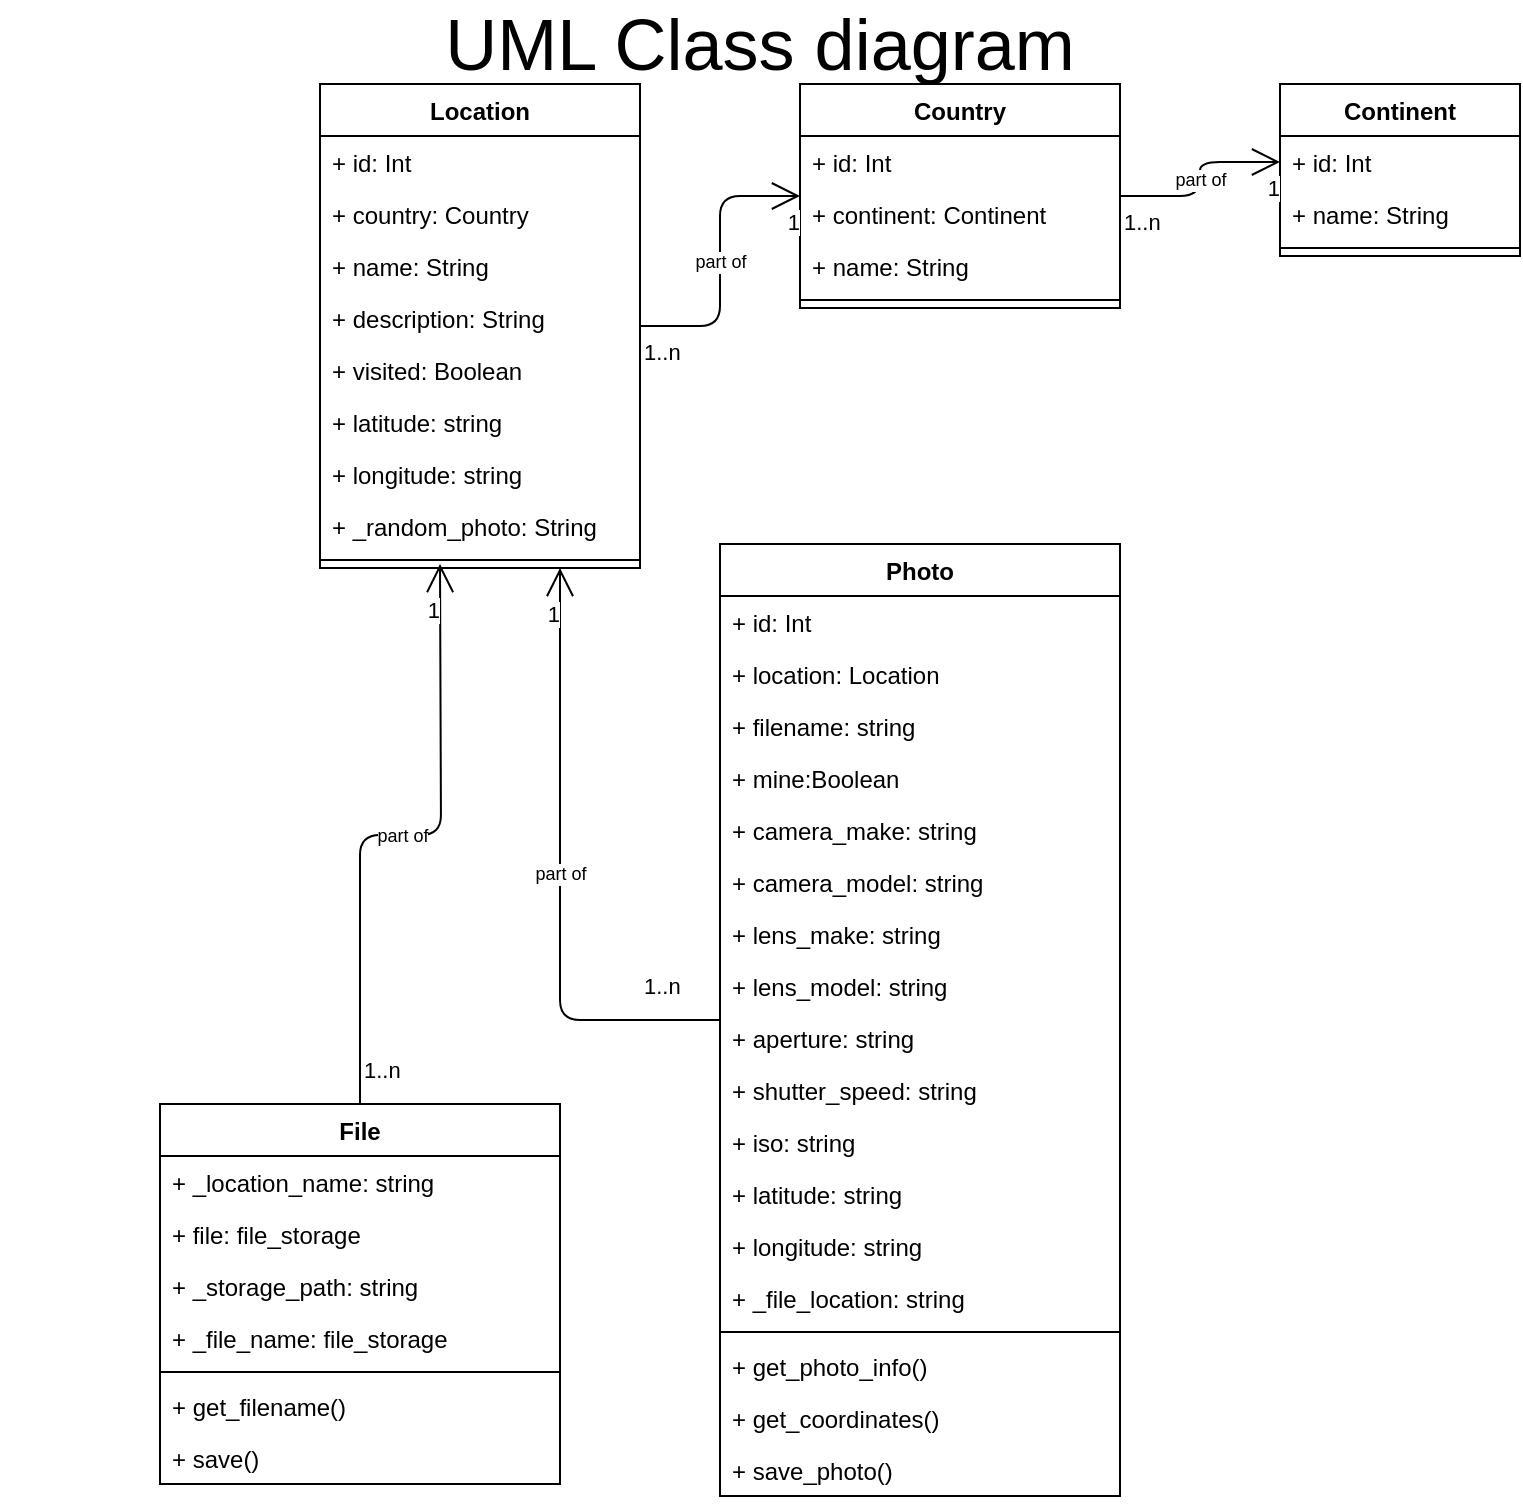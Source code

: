 <mxfile version="16.1.2" type="device" pages="7"><diagram id="C5RBs43oDa-KdzZeNtuy" name="UML Class diagram"><mxGraphModel dx="1178" dy="700" grid="1" gridSize="10" guides="1" tooltips="1" connect="1" arrows="0" fold="1" page="1" pageScale="1" pageWidth="827" pageHeight="1169" math="0" shadow="0"><root><mxCell id="WIyWlLk6GJQsqaUBKTNV-0"/><mxCell id="WIyWlLk6GJQsqaUBKTNV-1" parent="WIyWlLk6GJQsqaUBKTNV-0"/><mxCell id="_HAbwKvfcYTaI2jSfiZZ-10" value="Country" style="swimlane;fontStyle=1;align=center;verticalAlign=top;childLayout=stackLayout;horizontal=1;startSize=26;horizontalStack=0;resizeParent=1;resizeParentMax=0;resizeLast=0;collapsible=1;marginBottom=0;" parent="WIyWlLk6GJQsqaUBKTNV-1" vertex="1"><mxGeometry x="440" y="50" width="160" height="112" as="geometry"/></mxCell><mxCell id="_HAbwKvfcYTaI2jSfiZZ-11" value="+ id: Int" style="text;strokeColor=none;fillColor=none;align=left;verticalAlign=top;spacingLeft=4;spacingRight=4;overflow=hidden;rotatable=0;points=[[0,0.5],[1,0.5]];portConstraint=eastwest;" parent="_HAbwKvfcYTaI2jSfiZZ-10" vertex="1"><mxGeometry y="26" width="160" height="26" as="geometry"/></mxCell><mxCell id="S17_DZzXtAtvhhlAf8MP-12" value="+ continent: Continent" style="text;strokeColor=none;fillColor=none;align=left;verticalAlign=top;spacingLeft=4;spacingRight=4;overflow=hidden;rotatable=0;points=[[0,0.5],[1,0.5]];portConstraint=eastwest;" parent="_HAbwKvfcYTaI2jSfiZZ-10" vertex="1"><mxGeometry y="52" width="160" height="26" as="geometry"/></mxCell><mxCell id="S17_DZzXtAtvhhlAf8MP-13" value="+ name: String" style="text;strokeColor=none;fillColor=none;align=left;verticalAlign=top;spacingLeft=4;spacingRight=4;overflow=hidden;rotatable=0;points=[[0,0.5],[1,0.5]];portConstraint=eastwest;" parent="_HAbwKvfcYTaI2jSfiZZ-10" vertex="1"><mxGeometry y="78" width="160" height="26" as="geometry"/></mxCell><mxCell id="_HAbwKvfcYTaI2jSfiZZ-12" value="" style="line;strokeWidth=1;fillColor=none;align=left;verticalAlign=middle;spacingTop=-1;spacingLeft=3;spacingRight=3;rotatable=0;labelPosition=right;points=[];portConstraint=eastwest;" parent="_HAbwKvfcYTaI2jSfiZZ-10" vertex="1"><mxGeometry y="104" width="160" height="8" as="geometry"/></mxCell><mxCell id="_HAbwKvfcYTaI2jSfiZZ-18" value="Location" style="swimlane;fontStyle=1;align=center;verticalAlign=top;childLayout=stackLayout;horizontal=1;startSize=26;horizontalStack=0;resizeParent=1;resizeParentMax=0;resizeLast=0;collapsible=1;marginBottom=0;" parent="WIyWlLk6GJQsqaUBKTNV-1" vertex="1"><mxGeometry x="200" y="50" width="160" height="242" as="geometry"/></mxCell><mxCell id="_HAbwKvfcYTaI2jSfiZZ-19" value="+ id: Int" style="text;strokeColor=none;fillColor=none;align=left;verticalAlign=top;spacingLeft=4;spacingRight=4;overflow=hidden;rotatable=0;points=[[0,0.5],[1,0.5]];portConstraint=eastwest;" parent="_HAbwKvfcYTaI2jSfiZZ-18" vertex="1"><mxGeometry y="26" width="160" height="26" as="geometry"/></mxCell><mxCell id="S17_DZzXtAtvhhlAf8MP-11" value="+ country: Country" style="text;strokeColor=none;fillColor=none;align=left;verticalAlign=top;spacingLeft=4;spacingRight=4;overflow=hidden;rotatable=0;points=[[0,0.5],[1,0.5]];portConstraint=eastwest;" parent="_HAbwKvfcYTaI2jSfiZZ-18" vertex="1"><mxGeometry y="52" width="160" height="26" as="geometry"/></mxCell><mxCell id="S17_DZzXtAtvhhlAf8MP-10" value="+ name: String" style="text;strokeColor=none;fillColor=none;align=left;verticalAlign=top;spacingLeft=4;spacingRight=4;overflow=hidden;rotatable=0;points=[[0,0.5],[1,0.5]];portConstraint=eastwest;" parent="_HAbwKvfcYTaI2jSfiZZ-18" vertex="1"><mxGeometry y="78" width="160" height="26" as="geometry"/></mxCell><mxCell id="S17_DZzXtAtvhhlAf8MP-9" value="+ description: String" style="text;strokeColor=none;fillColor=none;align=left;verticalAlign=top;spacingLeft=4;spacingRight=4;overflow=hidden;rotatable=0;points=[[0,0.5],[1,0.5]];portConstraint=eastwest;" parent="_HAbwKvfcYTaI2jSfiZZ-18" vertex="1"><mxGeometry y="104" width="160" height="26" as="geometry"/></mxCell><mxCell id="iTT6nS9sQwGT1zIHzTxG-0" value="+ visited: Boolean" style="text;strokeColor=none;fillColor=none;align=left;verticalAlign=top;spacingLeft=4;spacingRight=4;overflow=hidden;rotatable=0;points=[[0,0.5],[1,0.5]];portConstraint=eastwest;" parent="_HAbwKvfcYTaI2jSfiZZ-18" vertex="1"><mxGeometry y="130" width="160" height="26" as="geometry"/></mxCell><mxCell id="pObfMgpnSmO3O4SwRfUN-2" value="+ latitude: string" style="text;strokeColor=none;fillColor=none;align=left;verticalAlign=top;spacingLeft=4;spacingRight=4;overflow=hidden;rotatable=0;points=[[0,0.5],[1,0.5]];portConstraint=eastwest;" vertex="1" parent="_HAbwKvfcYTaI2jSfiZZ-18"><mxGeometry y="156" width="160" height="26" as="geometry"/></mxCell><mxCell id="pObfMgpnSmO3O4SwRfUN-3" value="+ longitude: string" style="text;strokeColor=none;fillColor=none;align=left;verticalAlign=top;spacingLeft=4;spacingRight=4;overflow=hidden;rotatable=0;points=[[0,0.5],[1,0.5]];portConstraint=eastwest;" vertex="1" parent="_HAbwKvfcYTaI2jSfiZZ-18"><mxGeometry y="182" width="160" height="26" as="geometry"/></mxCell><mxCell id="_HAbwKvfcYTaI2jSfiZZ-27" value="+ _random_photo: String" style="text;strokeColor=none;fillColor=none;align=left;verticalAlign=top;spacingLeft=4;spacingRight=4;overflow=hidden;rotatable=0;points=[[0,0.5],[1,0.5]];portConstraint=eastwest;" parent="_HAbwKvfcYTaI2jSfiZZ-18" vertex="1"><mxGeometry y="208" width="160" height="26" as="geometry"/></mxCell><mxCell id="_HAbwKvfcYTaI2jSfiZZ-20" value="" style="line;strokeWidth=1;fillColor=none;align=left;verticalAlign=middle;spacingTop=-1;spacingLeft=3;spacingRight=3;rotatable=0;labelPosition=right;points=[];portConstraint=eastwest;" parent="_HAbwKvfcYTaI2jSfiZZ-18" vertex="1"><mxGeometry y="234" width="160" height="8" as="geometry"/></mxCell><mxCell id="6b-0Ztd64MfCkyTz4x-n-39" value="part of" style="endArrow=open;html=1;endSize=12;startArrow=none;startSize=14;startFill=0;edgeStyle=orthogonalEdgeStyle;fontSize=9;" parent="WIyWlLk6GJQsqaUBKTNV-1" source="_HAbwKvfcYTaI2jSfiZZ-18" target="_HAbwKvfcYTaI2jSfiZZ-10" edge="1"><mxGeometry relative="1" as="geometry"><mxPoint x="500" y="279" as="sourcePoint"/><mxPoint x="620" y="251" as="targetPoint"/></mxGeometry></mxCell><mxCell id="6b-0Ztd64MfCkyTz4x-n-40" value="1..n" style="edgeLabel;resizable=0;html=1;align=left;verticalAlign=top;" parent="6b-0Ztd64MfCkyTz4x-n-39" connectable="0" vertex="1"><mxGeometry x="-1" relative="1" as="geometry"/></mxCell><mxCell id="6b-0Ztd64MfCkyTz4x-n-41" value="1" style="edgeLabel;resizable=0;html=1;align=right;verticalAlign=top;" parent="6b-0Ztd64MfCkyTz4x-n-39" connectable="0" vertex="1"><mxGeometry x="1" relative="1" as="geometry"/></mxCell><mxCell id="S17_DZzXtAtvhhlAf8MP-0" value="Continent" style="swimlane;fontStyle=1;align=center;verticalAlign=top;childLayout=stackLayout;horizontal=1;startSize=26;horizontalStack=0;resizeParent=1;resizeParentMax=0;resizeLast=0;collapsible=1;marginBottom=0;" parent="WIyWlLk6GJQsqaUBKTNV-1" vertex="1"><mxGeometry x="680" y="50" width="120" height="86" as="geometry"/></mxCell><mxCell id="S17_DZzXtAtvhhlAf8MP-1" value="+ id: Int" style="text;strokeColor=none;fillColor=none;align=left;verticalAlign=top;spacingLeft=4;spacingRight=4;overflow=hidden;rotatable=0;points=[[0,0.5],[1,0.5]];portConstraint=eastwest;" parent="S17_DZzXtAtvhhlAf8MP-0" vertex="1"><mxGeometry y="26" width="120" height="26" as="geometry"/></mxCell><mxCell id="S17_DZzXtAtvhhlAf8MP-14" value="+ name: String" style="text;strokeColor=none;fillColor=none;align=left;verticalAlign=top;spacingLeft=4;spacingRight=4;overflow=hidden;rotatable=0;points=[[0,0.5],[1,0.5]];portConstraint=eastwest;" parent="S17_DZzXtAtvhhlAf8MP-0" vertex="1"><mxGeometry y="52" width="120" height="26" as="geometry"/></mxCell><mxCell id="S17_DZzXtAtvhhlAf8MP-2" value="" style="line;strokeWidth=1;fillColor=none;align=left;verticalAlign=middle;spacingTop=-1;spacingLeft=3;spacingRight=3;rotatable=0;labelPosition=right;points=[];portConstraint=eastwest;" parent="S17_DZzXtAtvhhlAf8MP-0" vertex="1"><mxGeometry y="78" width="120" height="8" as="geometry"/></mxCell><mxCell id="S17_DZzXtAtvhhlAf8MP-6" value="part of" style="endArrow=open;html=1;endSize=12;startArrow=none;startSize=14;startFill=0;edgeStyle=orthogonalEdgeStyle;fontSize=9;entryX=0;entryY=0.5;entryDx=0;entryDy=0;" parent="WIyWlLk6GJQsqaUBKTNV-1" source="_HAbwKvfcYTaI2jSfiZZ-10" target="S17_DZzXtAtvhhlAf8MP-1" edge="1"><mxGeometry relative="1" as="geometry"><mxPoint x="620" y="209" as="sourcePoint"/><mxPoint x="740" y="170" as="targetPoint"/></mxGeometry></mxCell><mxCell id="S17_DZzXtAtvhhlAf8MP-7" value="1..n" style="edgeLabel;resizable=0;html=1;align=left;verticalAlign=top;" parent="S17_DZzXtAtvhhlAf8MP-6" connectable="0" vertex="1"><mxGeometry x="-1" relative="1" as="geometry"/></mxCell><mxCell id="S17_DZzXtAtvhhlAf8MP-8" value="1" style="edgeLabel;resizable=0;html=1;align=right;verticalAlign=top;" parent="S17_DZzXtAtvhhlAf8MP-6" connectable="0" vertex="1"><mxGeometry x="1" relative="1" as="geometry"/></mxCell><mxCell id="S17_DZzXtAtvhhlAf8MP-15" value="&lt;font style=&quot;font-size: 36px&quot;&gt;UML Class diagram&lt;/font&gt;" style="text;html=1;strokeColor=none;fillColor=none;align=center;verticalAlign=middle;whiteSpace=wrap;rounded=0;" parent="WIyWlLk6GJQsqaUBKTNV-1" vertex="1"><mxGeometry x="40" y="10" width="760" height="40" as="geometry"/></mxCell><mxCell id="iRQ1AphDZ2LwAOOgi8sd-0" value="Photo" style="swimlane;fontStyle=1;align=center;verticalAlign=top;childLayout=stackLayout;horizontal=1;startSize=26;horizontalStack=0;resizeParent=1;resizeParentMax=0;resizeLast=0;collapsible=1;marginBottom=0;" parent="WIyWlLk6GJQsqaUBKTNV-1" vertex="1"><mxGeometry x="400" y="280" width="200" height="476" as="geometry"/></mxCell><mxCell id="iRQ1AphDZ2LwAOOgi8sd-1" value="+ id: Int" style="text;strokeColor=none;fillColor=none;align=left;verticalAlign=top;spacingLeft=4;spacingRight=4;overflow=hidden;rotatable=0;points=[[0,0.5],[1,0.5]];portConstraint=eastwest;" parent="iRQ1AphDZ2LwAOOgi8sd-0" vertex="1"><mxGeometry y="26" width="200" height="26" as="geometry"/></mxCell><mxCell id="iRQ1AphDZ2LwAOOgi8sd-5" value="+ location: Location" style="text;strokeColor=none;fillColor=none;align=left;verticalAlign=top;spacingLeft=4;spacingRight=4;overflow=hidden;rotatable=0;points=[[0,0.5],[1,0.5]];portConstraint=eastwest;" parent="iRQ1AphDZ2LwAOOgi8sd-0" vertex="1"><mxGeometry y="52" width="200" height="26" as="geometry"/></mxCell><mxCell id="iRQ1AphDZ2LwAOOgi8sd-3" value="+ filename: string" style="text;strokeColor=none;fillColor=none;align=left;verticalAlign=top;spacingLeft=4;spacingRight=4;overflow=hidden;rotatable=0;points=[[0,0.5],[1,0.5]];portConstraint=eastwest;" parent="iRQ1AphDZ2LwAOOgi8sd-0" vertex="1"><mxGeometry y="78" width="200" height="26" as="geometry"/></mxCell><mxCell id="iRQ1AphDZ2LwAOOgi8sd-4" value="+ mine:Boolean" style="text;strokeColor=none;fillColor=none;align=left;verticalAlign=top;spacingLeft=4;spacingRight=4;overflow=hidden;rotatable=0;points=[[0,0.5],[1,0.5]];portConstraint=eastwest;" parent="iRQ1AphDZ2LwAOOgi8sd-0" vertex="1"><mxGeometry y="104" width="200" height="26" as="geometry"/></mxCell><mxCell id="X34kx8ks0Io8x8k9ETpR-16" value="+ camera_make: string" style="text;strokeColor=none;fillColor=none;align=left;verticalAlign=top;spacingLeft=4;spacingRight=4;overflow=hidden;rotatable=0;points=[[0,0.5],[1,0.5]];portConstraint=eastwest;" parent="iRQ1AphDZ2LwAOOgi8sd-0" vertex="1"><mxGeometry y="130" width="200" height="26" as="geometry"/></mxCell><mxCell id="X34kx8ks0Io8x8k9ETpR-17" value="+ camera_model: string" style="text;strokeColor=none;fillColor=none;align=left;verticalAlign=top;spacingLeft=4;spacingRight=4;overflow=hidden;rotatable=0;points=[[0,0.5],[1,0.5]];portConstraint=eastwest;" parent="iRQ1AphDZ2LwAOOgi8sd-0" vertex="1"><mxGeometry y="156" width="200" height="26" as="geometry"/></mxCell><mxCell id="X34kx8ks0Io8x8k9ETpR-18" value="+ lens_make: string" style="text;strokeColor=none;fillColor=none;align=left;verticalAlign=top;spacingLeft=4;spacingRight=4;overflow=hidden;rotatable=0;points=[[0,0.5],[1,0.5]];portConstraint=eastwest;" parent="iRQ1AphDZ2LwAOOgi8sd-0" vertex="1"><mxGeometry y="182" width="200" height="26" as="geometry"/></mxCell><mxCell id="X34kx8ks0Io8x8k9ETpR-19" value="+ lens_model: string" style="text;strokeColor=none;fillColor=none;align=left;verticalAlign=top;spacingLeft=4;spacingRight=4;overflow=hidden;rotatable=0;points=[[0,0.5],[1,0.5]];portConstraint=eastwest;" parent="iRQ1AphDZ2LwAOOgi8sd-0" vertex="1"><mxGeometry y="208" width="200" height="26" as="geometry"/></mxCell><mxCell id="X34kx8ks0Io8x8k9ETpR-20" value="+ aperture: string" style="text;strokeColor=none;fillColor=none;align=left;verticalAlign=top;spacingLeft=4;spacingRight=4;overflow=hidden;rotatable=0;points=[[0,0.5],[1,0.5]];portConstraint=eastwest;" parent="iRQ1AphDZ2LwAOOgi8sd-0" vertex="1"><mxGeometry y="234" width="200" height="26" as="geometry"/></mxCell><mxCell id="X34kx8ks0Io8x8k9ETpR-21" value="+ shutter_speed: string" style="text;strokeColor=none;fillColor=none;align=left;verticalAlign=top;spacingLeft=4;spacingRight=4;overflow=hidden;rotatable=0;points=[[0,0.5],[1,0.5]];portConstraint=eastwest;" parent="iRQ1AphDZ2LwAOOgi8sd-0" vertex="1"><mxGeometry y="260" width="200" height="26" as="geometry"/></mxCell><mxCell id="X34kx8ks0Io8x8k9ETpR-22" value="+ iso: string" style="text;strokeColor=none;fillColor=none;align=left;verticalAlign=top;spacingLeft=4;spacingRight=4;overflow=hidden;rotatable=0;points=[[0,0.5],[1,0.5]];portConstraint=eastwest;" parent="iRQ1AphDZ2LwAOOgi8sd-0" vertex="1"><mxGeometry y="286" width="200" height="26" as="geometry"/></mxCell><mxCell id="X34kx8ks0Io8x8k9ETpR-23" value="+ latitude: string" style="text;strokeColor=none;fillColor=none;align=left;verticalAlign=top;spacingLeft=4;spacingRight=4;overflow=hidden;rotatable=0;points=[[0,0.5],[1,0.5]];portConstraint=eastwest;" parent="iRQ1AphDZ2LwAOOgi8sd-0" vertex="1"><mxGeometry y="312" width="200" height="26" as="geometry"/></mxCell><mxCell id="X34kx8ks0Io8x8k9ETpR-24" value="+ longitude: string" style="text;strokeColor=none;fillColor=none;align=left;verticalAlign=top;spacingLeft=4;spacingRight=4;overflow=hidden;rotatable=0;points=[[0,0.5],[1,0.5]];portConstraint=eastwest;" parent="iRQ1AphDZ2LwAOOgi8sd-0" vertex="1"><mxGeometry y="338" width="200" height="26" as="geometry"/></mxCell><mxCell id="X34kx8ks0Io8x8k9ETpR-27" value="+ _file_location: string" style="text;strokeColor=none;fillColor=none;align=left;verticalAlign=top;spacingLeft=4;spacingRight=4;overflow=hidden;rotatable=0;points=[[0,0.5],[1,0.5]];portConstraint=eastwest;" parent="iRQ1AphDZ2LwAOOgi8sd-0" vertex="1"><mxGeometry y="364" width="200" height="26" as="geometry"/></mxCell><mxCell id="iRQ1AphDZ2LwAOOgi8sd-6" value="" style="line;strokeWidth=1;fillColor=none;align=left;verticalAlign=middle;spacingTop=-1;spacingLeft=3;spacingRight=3;rotatable=0;labelPosition=right;points=[];portConstraint=eastwest;" parent="iRQ1AphDZ2LwAOOgi8sd-0" vertex="1"><mxGeometry y="390" width="200" height="8" as="geometry"/></mxCell><mxCell id="X34kx8ks0Io8x8k9ETpR-28" value="+ get_photo_info()" style="text;strokeColor=none;fillColor=none;align=left;verticalAlign=top;spacingLeft=4;spacingRight=4;overflow=hidden;rotatable=0;points=[[0,0.5],[1,0.5]];portConstraint=eastwest;" parent="iRQ1AphDZ2LwAOOgi8sd-0" vertex="1"><mxGeometry y="398" width="200" height="26" as="geometry"/></mxCell><mxCell id="X34kx8ks0Io8x8k9ETpR-29" value="+ get_coordinates()" style="text;strokeColor=none;fillColor=none;align=left;verticalAlign=top;spacingLeft=4;spacingRight=4;overflow=hidden;rotatable=0;points=[[0,0.5],[1,0.5]];portConstraint=eastwest;" parent="iRQ1AphDZ2LwAOOgi8sd-0" vertex="1"><mxGeometry y="424" width="200" height="26" as="geometry"/></mxCell><mxCell id="tmkLyh4PponuhV3IKCXf-2" value="+ save_photo()" style="text;strokeColor=none;fillColor=none;align=left;verticalAlign=top;spacingLeft=4;spacingRight=4;overflow=hidden;rotatable=0;points=[[0,0.5],[1,0.5]];portConstraint=eastwest;" parent="iRQ1AphDZ2LwAOOgi8sd-0" vertex="1"><mxGeometry y="450" width="200" height="26" as="geometry"/></mxCell><mxCell id="iRQ1AphDZ2LwAOOgi8sd-10" value="part of" style="endArrow=open;html=1;endSize=12;startArrow=none;startSize=14;startFill=0;edgeStyle=orthogonalEdgeStyle;fontSize=9;entryX=0.75;entryY=1;entryDx=0;entryDy=0;" parent="WIyWlLk6GJQsqaUBKTNV-1" source="iRQ1AphDZ2LwAOOgi8sd-0" target="_HAbwKvfcYTaI2jSfiZZ-18" edge="1"><mxGeometry relative="1" as="geometry"><mxPoint x="90" y="260" as="sourcePoint"/><mxPoint x="170" y="234" as="targetPoint"/></mxGeometry></mxCell><mxCell id="iRQ1AphDZ2LwAOOgi8sd-11" value="1..n" style="edgeLabel;resizable=0;html=1;align=left;verticalAlign=top;" parent="iRQ1AphDZ2LwAOOgi8sd-10" connectable="0" vertex="1"><mxGeometry x="-1" relative="1" as="geometry"><mxPoint x="-40" y="-30" as="offset"/></mxGeometry></mxCell><mxCell id="iRQ1AphDZ2LwAOOgi8sd-12" value="1" style="edgeLabel;resizable=0;html=1;align=right;verticalAlign=top;" parent="iRQ1AphDZ2LwAOOgi8sd-10" connectable="0" vertex="1"><mxGeometry x="1" relative="1" as="geometry"><mxPoint y="10" as="offset"/></mxGeometry></mxCell><mxCell id="UiukALw7IiUifL7ndPT2-0" value="File" style="swimlane;fontStyle=1;align=center;verticalAlign=top;childLayout=stackLayout;horizontal=1;startSize=26;horizontalStack=0;resizeParent=1;resizeParentMax=0;resizeLast=0;collapsible=1;marginBottom=0;" parent="WIyWlLk6GJQsqaUBKTNV-1" vertex="1"><mxGeometry x="120" y="560" width="200" height="190" as="geometry"/></mxCell><mxCell id="UiukALw7IiUifL7ndPT2-2" value="+ _location_name: string" style="text;strokeColor=none;fillColor=none;align=left;verticalAlign=top;spacingLeft=4;spacingRight=4;overflow=hidden;rotatable=0;points=[[0,0.5],[1,0.5]];portConstraint=eastwest;" parent="UiukALw7IiUifL7ndPT2-0" vertex="1"><mxGeometry y="26" width="200" height="26" as="geometry"/></mxCell><mxCell id="GWEf2E3XGnfLZtun4TMt-1" value="+ file: file_storage" style="text;strokeColor=none;fillColor=none;align=left;verticalAlign=top;spacingLeft=4;spacingRight=4;overflow=hidden;rotatable=0;points=[[0,0.5],[1,0.5]];portConstraint=eastwest;" parent="UiukALw7IiUifL7ndPT2-0" vertex="1"><mxGeometry y="52" width="200" height="26" as="geometry"/></mxCell><mxCell id="fhtzhvBiHqMES6PPahZz-0" value="+ _storage_path: string" style="text;strokeColor=none;fillColor=none;align=left;verticalAlign=top;spacingLeft=4;spacingRight=4;overflow=hidden;rotatable=0;points=[[0,0.5],[1,0.5]];portConstraint=eastwest;" parent="UiukALw7IiUifL7ndPT2-0" vertex="1"><mxGeometry y="78" width="200" height="26" as="geometry"/></mxCell><mxCell id="UiukALw7IiUifL7ndPT2-14" value="+ _file_name: file_storage" style="text;strokeColor=none;fillColor=none;align=left;verticalAlign=top;spacingLeft=4;spacingRight=4;overflow=hidden;rotatable=0;points=[[0,0.5],[1,0.5]];portConstraint=eastwest;" parent="UiukALw7IiUifL7ndPT2-0" vertex="1"><mxGeometry y="104" width="200" height="26" as="geometry"/></mxCell><mxCell id="UiukALw7IiUifL7ndPT2-15" value="" style="line;strokeWidth=1;fillColor=none;align=left;verticalAlign=middle;spacingTop=-1;spacingLeft=3;spacingRight=3;rotatable=0;labelPosition=right;points=[];portConstraint=eastwest;" parent="UiukALw7IiUifL7ndPT2-0" vertex="1"><mxGeometry y="130" width="200" height="8" as="geometry"/></mxCell><mxCell id="UiukALw7IiUifL7ndPT2-16" value="+ get_filename()" style="text;strokeColor=none;fillColor=none;align=left;verticalAlign=top;spacingLeft=4;spacingRight=4;overflow=hidden;rotatable=0;points=[[0,0.5],[1,0.5]];portConstraint=eastwest;" parent="UiukALw7IiUifL7ndPT2-0" vertex="1"><mxGeometry y="138" width="200" height="26" as="geometry"/></mxCell><mxCell id="GWEf2E3XGnfLZtun4TMt-2" value="+ save()" style="text;strokeColor=none;fillColor=none;align=left;verticalAlign=top;spacingLeft=4;spacingRight=4;overflow=hidden;rotatable=0;points=[[0,0.5],[1,0.5]];portConstraint=eastwest;" parent="UiukALw7IiUifL7ndPT2-0" vertex="1"><mxGeometry y="164" width="200" height="26" as="geometry"/></mxCell><mxCell id="UiukALw7IiUifL7ndPT2-19" value="part of" style="endArrow=open;html=1;endSize=12;startArrow=none;startSize=14;startFill=0;edgeStyle=orthogonalEdgeStyle;fontSize=9;exitX=0.5;exitY=0;exitDx=0;exitDy=0;" parent="WIyWlLk6GJQsqaUBKTNV-1" source="UiukALw7IiUifL7ndPT2-0" edge="1"><mxGeometry relative="1" as="geometry"><mxPoint x="210" y="520" as="sourcePoint"/><mxPoint x="260" y="290" as="targetPoint"/></mxGeometry></mxCell><mxCell id="UiukALw7IiUifL7ndPT2-20" value="1..n" style="edgeLabel;resizable=0;html=1;align=left;verticalAlign=top;" parent="UiukALw7IiUifL7ndPT2-19" connectable="0" vertex="1"><mxGeometry x="-1" relative="1" as="geometry"><mxPoint y="-30" as="offset"/></mxGeometry></mxCell><mxCell id="UiukALw7IiUifL7ndPT2-21" value="1" style="edgeLabel;resizable=0;html=1;align=right;verticalAlign=top;" parent="UiukALw7IiUifL7ndPT2-19" connectable="0" vertex="1"><mxGeometry x="1" relative="1" as="geometry"><mxPoint y="10" as="offset"/></mxGeometry></mxCell></root></mxGraphModel></diagram><diagram name="UML object diagram" id="8tHm3xc8DvYqFM3VfED4"><mxGraphModel dx="1178" dy="700" grid="1" gridSize="10" guides="1" tooltips="1" connect="1" arrows="0" fold="1" page="1" pageScale="1" pageWidth="827" pageHeight="1169" math="0" shadow="0"><root><mxCell id="QGsZXZSTWWfmIvHB2mNW-0"/><mxCell id="QGsZXZSTWWfmIvHB2mNW-1" parent="QGsZXZSTWWfmIvHB2mNW-0"/><mxCell id="QGsZXZSTWWfmIvHB2mNW-62" value="Country" style="swimlane;fontStyle=1;align=center;verticalAlign=top;childLayout=stackLayout;horizontal=1;startSize=26;horizontalStack=0;resizeParent=1;resizeParentMax=0;resizeLast=0;collapsible=1;marginBottom=0;" parent="QGsZXZSTWWfmIvHB2mNW-1" vertex="1"><mxGeometry x="480" y="80" width="120" height="112" as="geometry"/></mxCell><mxCell id="QGsZXZSTWWfmIvHB2mNW-63" value="+ id: 1" style="text;strokeColor=none;fillColor=none;align=left;verticalAlign=top;spacingLeft=4;spacingRight=4;overflow=hidden;rotatable=0;points=[[0,0.5],[1,0.5]];portConstraint=eastwest;" parent="QGsZXZSTWWfmIvHB2mNW-62" vertex="1"><mxGeometry y="26" width="120" height="26" as="geometry"/></mxCell><mxCell id="QGsZXZSTWWfmIvHB2mNW-64" value="+ continent: Europe" style="text;strokeColor=none;fillColor=none;align=left;verticalAlign=top;spacingLeft=4;spacingRight=4;overflow=hidden;rotatable=0;points=[[0,0.5],[1,0.5]];portConstraint=eastwest;" parent="QGsZXZSTWWfmIvHB2mNW-62" vertex="1"><mxGeometry y="52" width="120" height="26" as="geometry"/></mxCell><mxCell id="QGsZXZSTWWfmIvHB2mNW-65" value="+ name: Scotland" style="text;strokeColor=none;fillColor=none;align=left;verticalAlign=top;spacingLeft=4;spacingRight=4;overflow=hidden;rotatable=0;points=[[0,0.5],[1,0.5]];portConstraint=eastwest;" parent="QGsZXZSTWWfmIvHB2mNW-62" vertex="1"><mxGeometry y="78" width="120" height="26" as="geometry"/></mxCell><mxCell id="QGsZXZSTWWfmIvHB2mNW-66" value="" style="line;strokeWidth=1;fillColor=none;align=left;verticalAlign=middle;spacingTop=-1;spacingLeft=3;spacingRight=3;rotatable=0;labelPosition=right;points=[];portConstraint=eastwest;" parent="QGsZXZSTWWfmIvHB2mNW-62" vertex="1"><mxGeometry y="104" width="120" height="8" as="geometry"/></mxCell><mxCell id="QGsZXZSTWWfmIvHB2mNW-67" value="Location" style="swimlane;fontStyle=1;align=center;verticalAlign=top;childLayout=stackLayout;horizontal=1;startSize=26;horizontalStack=0;resizeParent=1;resizeParentMax=0;resizeLast=0;collapsible=1;marginBottom=0;" parent="QGsZXZSTWWfmIvHB2mNW-1" vertex="1"><mxGeometry x="200" y="80" width="200" height="242" as="geometry"/></mxCell><mxCell id="QGsZXZSTWWfmIvHB2mNW-68" value="+ id: 101" style="text;strokeColor=none;fillColor=none;align=left;verticalAlign=top;spacingLeft=4;spacingRight=4;overflow=hidden;rotatable=0;points=[[0,0.5],[1,0.5]];portConstraint=eastwest;" parent="QGsZXZSTWWfmIvHB2mNW-67" vertex="1"><mxGeometry y="26" width="200" height="26" as="geometry"/></mxCell><mxCell id="QGsZXZSTWWfmIvHB2mNW-69" value="+ country: Scotland" style="text;strokeColor=none;fillColor=none;align=left;verticalAlign=top;spacingLeft=4;spacingRight=4;overflow=hidden;rotatable=0;points=[[0,0.5],[1,0.5]];portConstraint=eastwest;" parent="QGsZXZSTWWfmIvHB2mNW-67" vertex="1"><mxGeometry y="52" width="200" height="26" as="geometry"/></mxCell><mxCell id="QGsZXZSTWWfmIvHB2mNW-70" value="+ name: Glencoe" style="text;strokeColor=none;fillColor=none;align=left;verticalAlign=top;spacingLeft=4;spacingRight=4;overflow=hidden;rotatable=0;points=[[0,0.5],[1,0.5]];portConstraint=eastwest;" parent="QGsZXZSTWWfmIvHB2mNW-67" vertex="1"><mxGeometry y="78" width="200" height="26" as="geometry"/></mxCell><mxCell id="QGsZXZSTWWfmIvHB2mNW-71" value="+ description: Stunning..." style="text;strokeColor=none;fillColor=none;align=left;verticalAlign=top;spacingLeft=4;spacingRight=4;overflow=hidden;rotatable=0;points=[[0,0.5],[1,0.5]];portConstraint=eastwest;" parent="QGsZXZSTWWfmIvHB2mNW-67" vertex="1"><mxGeometry y="104" width="200" height="26" as="geometry"/></mxCell><mxCell id="QGsZXZSTWWfmIvHB2mNW-72" value="+ visited: True" style="text;strokeColor=none;fillColor=none;align=left;verticalAlign=top;spacingLeft=4;spacingRight=4;overflow=hidden;rotatable=0;points=[[0,0.5],[1,0.5]];portConstraint=eastwest;" parent="QGsZXZSTWWfmIvHB2mNW-67" vertex="1"><mxGeometry y="130" width="200" height="26" as="geometry"/></mxCell><mxCell id="f_PGn6pQruSHHA3Z7l_h-0" value="+ latitude: 1.223" style="text;strokeColor=none;fillColor=none;align=left;verticalAlign=top;spacingLeft=4;spacingRight=4;overflow=hidden;rotatable=0;points=[[0,0.5],[1,0.5]];portConstraint=eastwest;" vertex="1" parent="QGsZXZSTWWfmIvHB2mNW-67"><mxGeometry y="156" width="200" height="26" as="geometry"/></mxCell><mxCell id="f_PGn6pQruSHHA3Z7l_h-1" value="+ longitude: -1.344" style="text;strokeColor=none;fillColor=none;align=left;verticalAlign=top;spacingLeft=4;spacingRight=4;overflow=hidden;rotatable=0;points=[[0,0.5],[1,0.5]];portConstraint=eastwest;" vertex="1" parent="QGsZXZSTWWfmIvHB2mNW-67"><mxGeometry y="182" width="200" height="26" as="geometry"/></mxCell><mxCell id="QGsZXZSTWWfmIvHB2mNW-73" value="+ _random_photo: devils_pulpit.jpg" style="text;strokeColor=none;fillColor=none;align=left;verticalAlign=top;spacingLeft=4;spacingRight=4;overflow=hidden;rotatable=0;points=[[0,0.5],[1,0.5]];portConstraint=eastwest;" parent="QGsZXZSTWWfmIvHB2mNW-67" vertex="1"><mxGeometry y="208" width="200" height="26" as="geometry"/></mxCell><mxCell id="QGsZXZSTWWfmIvHB2mNW-74" value="" style="line;strokeWidth=1;fillColor=none;align=left;verticalAlign=middle;spacingTop=-1;spacingLeft=3;spacingRight=3;rotatable=0;labelPosition=right;points=[];portConstraint=eastwest;" parent="QGsZXZSTWWfmIvHB2mNW-67" vertex="1"><mxGeometry y="234" width="200" height="8" as="geometry"/></mxCell><mxCell id="QGsZXZSTWWfmIvHB2mNW-75" value="part of" style="endArrow=open;html=1;endSize=12;startArrow=none;startSize=14;startFill=0;edgeStyle=orthogonalEdgeStyle;fontSize=9;" parent="QGsZXZSTWWfmIvHB2mNW-1" source="QGsZXZSTWWfmIvHB2mNW-67" target="QGsZXZSTWWfmIvHB2mNW-62" edge="1"><mxGeometry relative="1" as="geometry"><mxPoint x="510" y="309" as="sourcePoint"/><mxPoint x="630" y="281" as="targetPoint"/></mxGeometry></mxCell><mxCell id="QGsZXZSTWWfmIvHB2mNW-76" value="1..n" style="edgeLabel;resizable=0;html=1;align=left;verticalAlign=top;" parent="QGsZXZSTWWfmIvHB2mNW-75" connectable="0" vertex="1"><mxGeometry x="-1" relative="1" as="geometry"/></mxCell><mxCell id="QGsZXZSTWWfmIvHB2mNW-77" value="1" style="edgeLabel;resizable=0;html=1;align=right;verticalAlign=top;" parent="QGsZXZSTWWfmIvHB2mNW-75" connectable="0" vertex="1"><mxGeometry x="1" relative="1" as="geometry"/></mxCell><mxCell id="QGsZXZSTWWfmIvHB2mNW-78" value="Continent" style="swimlane;fontStyle=1;align=center;verticalAlign=top;childLayout=stackLayout;horizontal=1;startSize=26;horizontalStack=0;resizeParent=1;resizeParentMax=0;resizeLast=0;collapsible=1;marginBottom=0;" parent="QGsZXZSTWWfmIvHB2mNW-1" vertex="1"><mxGeometry x="680" y="80" width="120" height="86" as="geometry"/></mxCell><mxCell id="QGsZXZSTWWfmIvHB2mNW-79" value="+ id: 1" style="text;strokeColor=none;fillColor=none;align=left;verticalAlign=top;spacingLeft=4;spacingRight=4;overflow=hidden;rotatable=0;points=[[0,0.5],[1,0.5]];portConstraint=eastwest;" parent="QGsZXZSTWWfmIvHB2mNW-78" vertex="1"><mxGeometry y="26" width="120" height="26" as="geometry"/></mxCell><mxCell id="QGsZXZSTWWfmIvHB2mNW-80" value="+ name: Europe" style="text;strokeColor=none;fillColor=none;align=left;verticalAlign=top;spacingLeft=4;spacingRight=4;overflow=hidden;rotatable=0;points=[[0,0.5],[1,0.5]];portConstraint=eastwest;" parent="QGsZXZSTWWfmIvHB2mNW-78" vertex="1"><mxGeometry y="52" width="120" height="26" as="geometry"/></mxCell><mxCell id="QGsZXZSTWWfmIvHB2mNW-81" value="" style="line;strokeWidth=1;fillColor=none;align=left;verticalAlign=middle;spacingTop=-1;spacingLeft=3;spacingRight=3;rotatable=0;labelPosition=right;points=[];portConstraint=eastwest;" parent="QGsZXZSTWWfmIvHB2mNW-78" vertex="1"><mxGeometry y="78" width="120" height="8" as="geometry"/></mxCell><mxCell id="QGsZXZSTWWfmIvHB2mNW-82" value="part of" style="endArrow=open;html=1;endSize=12;startArrow=none;startSize=14;startFill=0;edgeStyle=orthogonalEdgeStyle;fontSize=9;entryX=0;entryY=0.5;entryDx=0;entryDy=0;" parent="QGsZXZSTWWfmIvHB2mNW-1" source="QGsZXZSTWWfmIvHB2mNW-62" target="QGsZXZSTWWfmIvHB2mNW-79" edge="1"><mxGeometry relative="1" as="geometry"><mxPoint x="630" y="239" as="sourcePoint"/><mxPoint x="750" y="200" as="targetPoint"/></mxGeometry></mxCell><mxCell id="QGsZXZSTWWfmIvHB2mNW-83" value="1..n" style="edgeLabel;resizable=0;html=1;align=left;verticalAlign=top;" parent="QGsZXZSTWWfmIvHB2mNW-82" connectable="0" vertex="1"><mxGeometry x="-1" relative="1" as="geometry"/></mxCell><mxCell id="QGsZXZSTWWfmIvHB2mNW-84" value="1" style="edgeLabel;resizable=0;html=1;align=right;verticalAlign=top;" parent="QGsZXZSTWWfmIvHB2mNW-82" connectable="0" vertex="1"><mxGeometry x="1" relative="1" as="geometry"/></mxCell><mxCell id="QGsZXZSTWWfmIvHB2mNW-85" value="&lt;font style=&quot;font-size: 36px&quot;&gt;UML Object diagram&lt;/font&gt;" style="text;html=1;strokeColor=none;fillColor=none;align=center;verticalAlign=middle;whiteSpace=wrap;rounded=0;" parent="QGsZXZSTWWfmIvHB2mNW-1" vertex="1"><mxGeometry y="20" width="810" height="40" as="geometry"/></mxCell><mxCell id="QGsZXZSTWWfmIvHB2mNW-139" value="Photo" style="swimlane;fontStyle=1;align=center;verticalAlign=top;childLayout=stackLayout;horizontal=1;startSize=26;horizontalStack=0;resizeParent=1;resizeParentMax=0;resizeLast=0;collapsible=1;marginBottom=0;" parent="QGsZXZSTWWfmIvHB2mNW-1" vertex="1"><mxGeometry x="480" y="280" width="200" height="476" as="geometry"/></mxCell><mxCell id="QGsZXZSTWWfmIvHB2mNW-140" value="+ id: 1" style="text;strokeColor=none;fillColor=none;align=left;verticalAlign=top;spacingLeft=4;spacingRight=4;overflow=hidden;rotatable=0;points=[[0,0.5],[1,0.5]];portConstraint=eastwest;" parent="QGsZXZSTWWfmIvHB2mNW-139" vertex="1"><mxGeometry y="26" width="200" height="26" as="geometry"/></mxCell><mxCell id="QGsZXZSTWWfmIvHB2mNW-141" value="+ location: glencoe" style="text;strokeColor=none;fillColor=none;align=left;verticalAlign=top;spacingLeft=4;spacingRight=4;overflow=hidden;rotatable=0;points=[[0,0.5],[1,0.5]];portConstraint=eastwest;" parent="QGsZXZSTWWfmIvHB2mNW-139" vertex="1"><mxGeometry y="52" width="200" height="26" as="geometry"/></mxCell><mxCell id="QGsZXZSTWWfmIvHB2mNW-142" value="+ filename: photo_01.jpg" style="text;strokeColor=none;fillColor=none;align=left;verticalAlign=top;spacingLeft=4;spacingRight=4;overflow=hidden;rotatable=0;points=[[0,0.5],[1,0.5]];portConstraint=eastwest;" parent="QGsZXZSTWWfmIvHB2mNW-139" vertex="1"><mxGeometry y="78" width="200" height="26" as="geometry"/></mxCell><mxCell id="QGsZXZSTWWfmIvHB2mNW-143" value="+ mine: Yes" style="text;strokeColor=none;fillColor=none;align=left;verticalAlign=top;spacingLeft=4;spacingRight=4;overflow=hidden;rotatable=0;points=[[0,0.5],[1,0.5]];portConstraint=eastwest;" parent="QGsZXZSTWWfmIvHB2mNW-139" vertex="1"><mxGeometry y="104" width="200" height="26" as="geometry"/></mxCell><mxCell id="QGsZXZSTWWfmIvHB2mNW-144" value="+ camera_make: Nikon" style="text;strokeColor=none;fillColor=none;align=left;verticalAlign=top;spacingLeft=4;spacingRight=4;overflow=hidden;rotatable=0;points=[[0,0.5],[1,0.5]];portConstraint=eastwest;" parent="QGsZXZSTWWfmIvHB2mNW-139" vertex="1"><mxGeometry y="130" width="200" height="26" as="geometry"/></mxCell><mxCell id="QGsZXZSTWWfmIvHB2mNW-145" value="+ camera_model: Nikon D750" style="text;strokeColor=none;fillColor=none;align=left;verticalAlign=top;spacingLeft=4;spacingRight=4;overflow=hidden;rotatable=0;points=[[0,0.5],[1,0.5]];portConstraint=eastwest;" parent="QGsZXZSTWWfmIvHB2mNW-139" vertex="1"><mxGeometry y="156" width="200" height="26" as="geometry"/></mxCell><mxCell id="QGsZXZSTWWfmIvHB2mNW-146" value="+ lens_make: Nikon" style="text;strokeColor=none;fillColor=none;align=left;verticalAlign=top;spacingLeft=4;spacingRight=4;overflow=hidden;rotatable=0;points=[[0,0.5],[1,0.5]];portConstraint=eastwest;" parent="QGsZXZSTWWfmIvHB2mNW-139" vertex="1"><mxGeometry y="182" width="200" height="26" as="geometry"/></mxCell><mxCell id="QGsZXZSTWWfmIvHB2mNW-147" value="+ lens_model: 24-70" style="text;strokeColor=none;fillColor=none;align=left;verticalAlign=top;spacingLeft=4;spacingRight=4;overflow=hidden;rotatable=0;points=[[0,0.5],[1,0.5]];portConstraint=eastwest;" parent="QGsZXZSTWWfmIvHB2mNW-139" vertex="1"><mxGeometry y="208" width="200" height="26" as="geometry"/></mxCell><mxCell id="QGsZXZSTWWfmIvHB2mNW-148" value="+ aperture: 11.0" style="text;strokeColor=none;fillColor=none;align=left;verticalAlign=top;spacingLeft=4;spacingRight=4;overflow=hidden;rotatable=0;points=[[0,0.5],[1,0.5]];portConstraint=eastwest;" parent="QGsZXZSTWWfmIvHB2mNW-139" vertex="1"><mxGeometry y="234" width="200" height="26" as="geometry"/></mxCell><mxCell id="QGsZXZSTWWfmIvHB2mNW-149" value="+ shutter_speed: 2" style="text;strokeColor=none;fillColor=none;align=left;verticalAlign=top;spacingLeft=4;spacingRight=4;overflow=hidden;rotatable=0;points=[[0,0.5],[1,0.5]];portConstraint=eastwest;" parent="QGsZXZSTWWfmIvHB2mNW-139" vertex="1"><mxGeometry y="260" width="200" height="26" as="geometry"/></mxCell><mxCell id="QGsZXZSTWWfmIvHB2mNW-150" value="+ iso: 100" style="text;strokeColor=none;fillColor=none;align=left;verticalAlign=top;spacingLeft=4;spacingRight=4;overflow=hidden;rotatable=0;points=[[0,0.5],[1,0.5]];portConstraint=eastwest;" parent="QGsZXZSTWWfmIvHB2mNW-139" vertex="1"><mxGeometry y="286" width="200" height="26" as="geometry"/></mxCell><mxCell id="QGsZXZSTWWfmIvHB2mNW-151" value="+ latitude: 1.223" style="text;strokeColor=none;fillColor=none;align=left;verticalAlign=top;spacingLeft=4;spacingRight=4;overflow=hidden;rotatable=0;points=[[0,0.5],[1,0.5]];portConstraint=eastwest;" parent="QGsZXZSTWWfmIvHB2mNW-139" vertex="1"><mxGeometry y="312" width="200" height="26" as="geometry"/></mxCell><mxCell id="QGsZXZSTWWfmIvHB2mNW-152" value="+ longitude: -1.344" style="text;strokeColor=none;fillColor=none;align=left;verticalAlign=top;spacingLeft=4;spacingRight=4;overflow=hidden;rotatable=0;points=[[0,0.5],[1,0.5]];portConstraint=eastwest;" parent="QGsZXZSTWWfmIvHB2mNW-139" vertex="1"><mxGeometry y="338" width="200" height="26" as="geometry"/></mxCell><mxCell id="QGsZXZSTWWfmIvHB2mNW-153" value="+ _file_location: ph/photo_01.jpg" style="text;strokeColor=none;fillColor=none;align=left;verticalAlign=top;spacingLeft=4;spacingRight=4;overflow=hidden;rotatable=0;points=[[0,0.5],[1,0.5]];portConstraint=eastwest;" parent="QGsZXZSTWWfmIvHB2mNW-139" vertex="1"><mxGeometry y="364" width="200" height="26" as="geometry"/></mxCell><mxCell id="QGsZXZSTWWfmIvHB2mNW-154" value="" style="line;strokeWidth=1;fillColor=none;align=left;verticalAlign=middle;spacingTop=-1;spacingLeft=3;spacingRight=3;rotatable=0;labelPosition=right;points=[];portConstraint=eastwest;" parent="QGsZXZSTWWfmIvHB2mNW-139" vertex="1"><mxGeometry y="390" width="200" height="8" as="geometry"/></mxCell><mxCell id="QGsZXZSTWWfmIvHB2mNW-155" value="+ get_photo_info()" style="text;strokeColor=none;fillColor=none;align=left;verticalAlign=top;spacingLeft=4;spacingRight=4;overflow=hidden;rotatable=0;points=[[0,0.5],[1,0.5]];portConstraint=eastwest;" parent="QGsZXZSTWWfmIvHB2mNW-139" vertex="1"><mxGeometry y="398" width="200" height="26" as="geometry"/></mxCell><mxCell id="QGsZXZSTWWfmIvHB2mNW-156" value="+ get_coordinates()" style="text;strokeColor=none;fillColor=none;align=left;verticalAlign=top;spacingLeft=4;spacingRight=4;overflow=hidden;rotatable=0;points=[[0,0.5],[1,0.5]];portConstraint=eastwest;" parent="QGsZXZSTWWfmIvHB2mNW-139" vertex="1"><mxGeometry y="424" width="200" height="26" as="geometry"/></mxCell><mxCell id="q8jB1zYIC3FVDfm5A_7c-0" value="+ save_photo()" style="text;strokeColor=none;fillColor=none;align=left;verticalAlign=top;spacingLeft=4;spacingRight=4;overflow=hidden;rotatable=0;points=[[0,0.5],[1,0.5]];portConstraint=eastwest;" parent="QGsZXZSTWWfmIvHB2mNW-139" vertex="1"><mxGeometry y="450" width="200" height="26" as="geometry"/></mxCell><mxCell id="QGsZXZSTWWfmIvHB2mNW-157" value="part of" style="endArrow=open;html=1;endSize=12;startArrow=none;startSize=14;startFill=0;edgeStyle=orthogonalEdgeStyle;fontSize=9;entryX=0.5;entryY=1;entryDx=0;entryDy=0;" parent="QGsZXZSTWWfmIvHB2mNW-1" source="QGsZXZSTWWfmIvHB2mNW-139" target="QGsZXZSTWWfmIvHB2mNW-67" edge="1"><mxGeometry relative="1" as="geometry"><mxPoint x="120" y="40" as="sourcePoint"/><mxPoint x="200" y="-90" as="targetPoint"/></mxGeometry></mxCell><mxCell id="QGsZXZSTWWfmIvHB2mNW-158" value="1..n" style="edgeLabel;resizable=0;html=1;align=left;verticalAlign=top;" parent="QGsZXZSTWWfmIvHB2mNW-157" connectable="0" vertex="1"><mxGeometry x="-1" relative="1" as="geometry"><mxPoint x="-30" y="-30" as="offset"/></mxGeometry></mxCell><mxCell id="QGsZXZSTWWfmIvHB2mNW-159" value="1" style="edgeLabel;resizable=0;html=1;align=right;verticalAlign=top;" parent="QGsZXZSTWWfmIvHB2mNW-157" connectable="0" vertex="1"><mxGeometry x="1" relative="1" as="geometry"><mxPoint y="10" as="offset"/></mxGeometry></mxCell><mxCell id="ftftsJwo7iw4i7nwrMx--5" value="part of" style="endArrow=open;html=1;endSize=12;startArrow=none;startSize=14;startFill=0;edgeStyle=orthogonalEdgeStyle;fontSize=9;exitX=0.25;exitY=0;exitDx=0;exitDy=0;entryX=0.25;entryY=1;entryDx=0;entryDy=0;" parent="QGsZXZSTWWfmIvHB2mNW-1" source="DiiOxCfk7aLMVHvlsqp9-0" edge="1" target="QGsZXZSTWWfmIvHB2mNW-67"><mxGeometry relative="1" as="geometry"><mxPoint x="200" y="500" as="sourcePoint"/><mxPoint x="240" y="270" as="targetPoint"/></mxGeometry></mxCell><mxCell id="ftftsJwo7iw4i7nwrMx--6" value="1..n" style="edgeLabel;resizable=0;html=1;align=left;verticalAlign=top;" parent="ftftsJwo7iw4i7nwrMx--5" connectable="0" vertex="1"><mxGeometry x="-1" relative="1" as="geometry"><mxPoint y="-30" as="offset"/></mxGeometry></mxCell><mxCell id="ftftsJwo7iw4i7nwrMx--7" value="1" style="edgeLabel;resizable=0;html=1;align=right;verticalAlign=top;" parent="ftftsJwo7iw4i7nwrMx--5" connectable="0" vertex="1"><mxGeometry x="1" relative="1" as="geometry"><mxPoint y="10" as="offset"/></mxGeometry></mxCell><mxCell id="DiiOxCfk7aLMVHvlsqp9-0" value="File" style="swimlane;fontStyle=1;align=center;verticalAlign=top;childLayout=stackLayout;horizontal=1;startSize=26;horizontalStack=0;resizeParent=1;resizeParentMax=0;resizeLast=0;collapsible=1;marginBottom=0;" parent="QGsZXZSTWWfmIvHB2mNW-1" vertex="1"><mxGeometry x="200" y="560" width="240" height="190" as="geometry"/></mxCell><mxCell id="DiiOxCfk7aLMVHvlsqp9-1" value="+ _location_name: Glencoe" style="text;strokeColor=none;fillColor=none;align=left;verticalAlign=top;spacingLeft=4;spacingRight=4;overflow=hidden;rotatable=0;points=[[0,0.5],[1,0.5]];portConstraint=eastwest;" parent="DiiOxCfk7aLMVHvlsqp9-0" vertex="1"><mxGeometry y="26" width="240" height="26" as="geometry"/></mxCell><mxCell id="DiiOxCfk7aLMVHvlsqp9-2" value="+ file: filename_example.jpg" style="text;strokeColor=none;fillColor=none;align=left;verticalAlign=top;spacingLeft=4;spacingRight=4;overflow=hidden;rotatable=0;points=[[0,0.5],[1,0.5]];portConstraint=eastwest;" parent="DiiOxCfk7aLMVHvlsqp9-0" vertex="1"><mxGeometry y="52" width="240" height="26" as="geometry"/></mxCell><mxCell id="_3pjTgUvV5GVprwDPMEz-0" value="+ _storage_path: static/photos/" style="text;strokeColor=none;fillColor=none;align=left;verticalAlign=top;spacingLeft=4;spacingRight=4;overflow=hidden;rotatable=0;points=[[0,0.5],[1,0.5]];portConstraint=eastwest;" parent="DiiOxCfk7aLMVHvlsqp9-0" vertex="1"><mxGeometry y="78" width="240" height="26" as="geometry"/></mxCell><mxCell id="DiiOxCfk7aLMVHvlsqp9-3" value="+ _file_name: Glencoe_001.jpg" style="text;strokeColor=none;fillColor=none;align=left;verticalAlign=top;spacingLeft=4;spacingRight=4;overflow=hidden;rotatable=0;points=[[0,0.5],[1,0.5]];portConstraint=eastwest;" parent="DiiOxCfk7aLMVHvlsqp9-0" vertex="1"><mxGeometry y="104" width="240" height="26" as="geometry"/></mxCell><mxCell id="DiiOxCfk7aLMVHvlsqp9-4" value="" style="line;strokeWidth=1;fillColor=none;align=left;verticalAlign=middle;spacingTop=-1;spacingLeft=3;spacingRight=3;rotatable=0;labelPosition=right;points=[];portConstraint=eastwest;" parent="DiiOxCfk7aLMVHvlsqp9-0" vertex="1"><mxGeometry y="130" width="240" height="8" as="geometry"/></mxCell><mxCell id="DiiOxCfk7aLMVHvlsqp9-5" value="+ get_filename()" style="text;strokeColor=none;fillColor=none;align=left;verticalAlign=top;spacingLeft=4;spacingRight=4;overflow=hidden;rotatable=0;points=[[0,0.5],[1,0.5]];portConstraint=eastwest;" parent="DiiOxCfk7aLMVHvlsqp9-0" vertex="1"><mxGeometry y="138" width="240" height="26" as="geometry"/></mxCell><mxCell id="DiiOxCfk7aLMVHvlsqp9-6" value="+ save()" style="text;strokeColor=none;fillColor=none;align=left;verticalAlign=top;spacingLeft=4;spacingRight=4;overflow=hidden;rotatable=0;points=[[0,0.5],[1,0.5]];portConstraint=eastwest;" parent="DiiOxCfk7aLMVHvlsqp9-0" vertex="1"><mxGeometry y="164" width="240" height="26" as="geometry"/></mxCell></root></mxGraphModel></diagram><diagram name="Entity relationship" id="iVTNbKimWvHCYhjZNWjP"><mxGraphModel dx="1718" dy="1021" grid="1" gridSize="10" guides="1" tooltips="1" connect="1" arrows="0" fold="1" page="1" pageScale="1" pageWidth="827" pageHeight="1169" math="0" shadow="0"><root><mxCell id="wBVJJwceG16BYH2cwwz_-0"/><mxCell id="wBVJJwceG16BYH2cwwz_-1" parent="wBVJJwceG16BYH2cwwz_-0"/><mxCell id="wBVJJwceG16BYH2cwwz_-26" value="locations" style="shape=table;startSize=30;container=1;collapsible=1;childLayout=tableLayout;fixedRows=1;rowLines=0;fontStyle=1;align=center;resizeLast=1;" parent="wBVJJwceG16BYH2cwwz_-1" vertex="1"><mxGeometry x="40" y="145" width="200" height="250" as="geometry"/></mxCell><mxCell id="wBVJJwceG16BYH2cwwz_-27" value="" style="shape=partialRectangle;collapsible=0;dropTarget=0;pointerEvents=0;fillColor=none;top=0;left=0;bottom=1;right=0;points=[[0,0.5],[1,0.5]];portConstraint=eastwest;" parent="wBVJJwceG16BYH2cwwz_-26" vertex="1"><mxGeometry y="30" width="200" height="30" as="geometry"/></mxCell><mxCell id="wBVJJwceG16BYH2cwwz_-28" value="PK" style="shape=partialRectangle;connectable=0;fillColor=none;top=0;left=0;bottom=0;right=0;fontStyle=1;overflow=hidden;" parent="wBVJJwceG16BYH2cwwz_-27" vertex="1"><mxGeometry width="30" height="30" as="geometry"><mxRectangle width="30" height="30" as="alternateBounds"/></mxGeometry></mxCell><mxCell id="wBVJJwceG16BYH2cwwz_-29" value="id" style="shape=partialRectangle;connectable=0;fillColor=none;top=0;left=0;bottom=0;right=0;align=left;spacingLeft=6;fontStyle=5;overflow=hidden;" parent="wBVJJwceG16BYH2cwwz_-27" vertex="1"><mxGeometry x="30" width="170" height="30" as="geometry"><mxRectangle width="170" height="30" as="alternateBounds"/></mxGeometry></mxCell><mxCell id="wBVJJwceG16BYH2cwwz_-30" value="" style="shape=partialRectangle;collapsible=0;dropTarget=0;pointerEvents=0;fillColor=none;top=0;left=0;bottom=0;right=0;points=[[0,0.5],[1,0.5]];portConstraint=eastwest;" parent="wBVJJwceG16BYH2cwwz_-26" vertex="1"><mxGeometry y="60" width="200" height="30" as="geometry"/></mxCell><mxCell id="wBVJJwceG16BYH2cwwz_-31" value="FK" style="shape=partialRectangle;connectable=0;fillColor=none;top=0;left=0;bottom=0;right=0;editable=1;overflow=hidden;" parent="wBVJJwceG16BYH2cwwz_-30" vertex="1"><mxGeometry width="30" height="30" as="geometry"><mxRectangle width="30" height="30" as="alternateBounds"/></mxGeometry></mxCell><mxCell id="wBVJJwceG16BYH2cwwz_-32" value="country_id (countries.id)" style="shape=partialRectangle;connectable=0;fillColor=none;top=0;left=0;bottom=0;right=0;align=left;spacingLeft=6;overflow=hidden;" parent="wBVJJwceG16BYH2cwwz_-30" vertex="1"><mxGeometry x="30" width="170" height="30" as="geometry"><mxRectangle width="170" height="30" as="alternateBounds"/></mxGeometry></mxCell><mxCell id="wBVJJwceG16BYH2cwwz_-33" value="" style="shape=partialRectangle;collapsible=0;dropTarget=0;pointerEvents=0;fillColor=none;top=0;left=0;bottom=0;right=0;points=[[0,0.5],[1,0.5]];portConstraint=eastwest;" parent="wBVJJwceG16BYH2cwwz_-26" vertex="1"><mxGeometry y="90" width="200" height="30" as="geometry"/></mxCell><mxCell id="wBVJJwceG16BYH2cwwz_-34" value="" style="shape=partialRectangle;connectable=0;fillColor=none;top=0;left=0;bottom=0;right=0;editable=1;overflow=hidden;" parent="wBVJJwceG16BYH2cwwz_-33" vertex="1"><mxGeometry width="30" height="30" as="geometry"><mxRectangle width="30" height="30" as="alternateBounds"/></mxGeometry></mxCell><mxCell id="wBVJJwceG16BYH2cwwz_-35" value="name: VARCHAR(255)" style="shape=partialRectangle;connectable=0;fillColor=none;top=0;left=0;bottom=0;right=0;align=left;spacingLeft=6;overflow=hidden;" parent="wBVJJwceG16BYH2cwwz_-33" vertex="1"><mxGeometry x="30" width="170" height="30" as="geometry"><mxRectangle width="170" height="30" as="alternateBounds"/></mxGeometry></mxCell><mxCell id="wBVJJwceG16BYH2cwwz_-36" value="" style="shape=partialRectangle;collapsible=0;dropTarget=0;pointerEvents=0;fillColor=none;top=0;left=0;bottom=0;right=0;points=[[0,0.5],[1,0.5]];portConstraint=eastwest;" parent="wBVJJwceG16BYH2cwwz_-26" vertex="1"><mxGeometry y="120" width="200" height="30" as="geometry"/></mxCell><mxCell id="wBVJJwceG16BYH2cwwz_-37" value="" style="shape=partialRectangle;connectable=0;fillColor=none;top=0;left=0;bottom=0;right=0;editable=1;overflow=hidden;" parent="wBVJJwceG16BYH2cwwz_-36" vertex="1"><mxGeometry width="30" height="30" as="geometry"><mxRectangle width="30" height="30" as="alternateBounds"/></mxGeometry></mxCell><mxCell id="wBVJJwceG16BYH2cwwz_-38" value="description: VARCHAR(255)" style="shape=partialRectangle;connectable=0;fillColor=none;top=0;left=0;bottom=0;right=0;align=left;spacingLeft=6;overflow=hidden;" parent="wBVJJwceG16BYH2cwwz_-36" vertex="1"><mxGeometry x="30" width="170" height="30" as="geometry"><mxRectangle width="170" height="30" as="alternateBounds"/></mxGeometry></mxCell><mxCell id="wBVJJwceG16BYH2cwwz_-39" value="" style="shape=partialRectangle;collapsible=0;dropTarget=0;pointerEvents=0;fillColor=none;top=0;left=0;bottom=0;right=0;points=[[0,0.5],[1,0.5]];portConstraint=eastwest;" parent="wBVJJwceG16BYH2cwwz_-26" vertex="1"><mxGeometry y="150" width="200" height="30" as="geometry"/></mxCell><mxCell id="wBVJJwceG16BYH2cwwz_-40" value="" style="shape=partialRectangle;connectable=0;fillColor=none;top=0;left=0;bottom=0;right=0;editable=1;overflow=hidden;" parent="wBVJJwceG16BYH2cwwz_-39" vertex="1"><mxGeometry width="30" height="30" as="geometry"><mxRectangle width="30" height="30" as="alternateBounds"/></mxGeometry></mxCell><mxCell id="wBVJJwceG16BYH2cwwz_-41" value="visited: BOOLEAN" style="shape=partialRectangle;connectable=0;fillColor=none;top=0;left=0;bottom=0;right=0;align=left;spacingLeft=6;overflow=hidden;" parent="wBVJJwceG16BYH2cwwz_-39" vertex="1"><mxGeometry x="30" width="170" height="30" as="geometry"><mxRectangle width="170" height="30" as="alternateBounds"/></mxGeometry></mxCell><mxCell id="wpYdyKYOzd1xkkFP-8gr-0" value="" style="shape=partialRectangle;collapsible=0;dropTarget=0;pointerEvents=0;fillColor=none;top=0;left=0;bottom=0;right=0;points=[[0,0.5],[1,0.5]];portConstraint=eastwest;" vertex="1" parent="wBVJJwceG16BYH2cwwz_-26"><mxGeometry y="180" width="200" height="30" as="geometry"/></mxCell><mxCell id="wpYdyKYOzd1xkkFP-8gr-1" value="" style="shape=partialRectangle;connectable=0;fillColor=none;top=0;left=0;bottom=0;right=0;editable=1;overflow=hidden;" vertex="1" parent="wpYdyKYOzd1xkkFP-8gr-0"><mxGeometry width="30" height="30" as="geometry"><mxRectangle width="30" height="30" as="alternateBounds"/></mxGeometry></mxCell><mxCell id="wpYdyKYOzd1xkkFP-8gr-2" value="latitude: VARCHAR(255)" style="shape=partialRectangle;connectable=0;fillColor=none;top=0;left=0;bottom=0;right=0;align=left;spacingLeft=6;overflow=hidden;" vertex="1" parent="wpYdyKYOzd1xkkFP-8gr-0"><mxGeometry x="30" width="170" height="30" as="geometry"><mxRectangle width="170" height="30" as="alternateBounds"/></mxGeometry></mxCell><mxCell id="wpYdyKYOzd1xkkFP-8gr-3" value="" style="shape=partialRectangle;collapsible=0;dropTarget=0;pointerEvents=0;fillColor=none;top=0;left=0;bottom=0;right=0;points=[[0,0.5],[1,0.5]];portConstraint=eastwest;" vertex="1" parent="wBVJJwceG16BYH2cwwz_-26"><mxGeometry y="210" width="200" height="30" as="geometry"/></mxCell><mxCell id="wpYdyKYOzd1xkkFP-8gr-4" value="" style="shape=partialRectangle;connectable=0;fillColor=none;top=0;left=0;bottom=0;right=0;editable=1;overflow=hidden;" vertex="1" parent="wpYdyKYOzd1xkkFP-8gr-3"><mxGeometry width="30" height="30" as="geometry"><mxRectangle width="30" height="30" as="alternateBounds"/></mxGeometry></mxCell><mxCell id="wpYdyKYOzd1xkkFP-8gr-5" value="longitude: VARCHAR(255)" style="shape=partialRectangle;connectable=0;fillColor=none;top=0;left=0;bottom=0;right=0;align=left;spacingLeft=6;overflow=hidden;" vertex="1" parent="wpYdyKYOzd1xkkFP-8gr-3"><mxGeometry x="30" width="170" height="30" as="geometry"><mxRectangle width="170" height="30" as="alternateBounds"/></mxGeometry></mxCell><mxCell id="wBVJJwceG16BYH2cwwz_-42" value="countries" style="shape=table;startSize=30;container=1;collapsible=1;childLayout=tableLayout;fixedRows=1;rowLines=0;fontStyle=1;align=center;resizeLast=1;" parent="wBVJJwceG16BYH2cwwz_-1" vertex="1"><mxGeometry x="320" y="145" width="200" height="130" as="geometry"/></mxCell><mxCell id="wBVJJwceG16BYH2cwwz_-43" value="" style="shape=partialRectangle;collapsible=0;dropTarget=0;pointerEvents=0;fillColor=none;top=0;left=0;bottom=1;right=0;points=[[0,0.5],[1,0.5]];portConstraint=eastwest;" parent="wBVJJwceG16BYH2cwwz_-42" vertex="1"><mxGeometry y="30" width="200" height="30" as="geometry"/></mxCell><mxCell id="wBVJJwceG16BYH2cwwz_-44" value="PK" style="shape=partialRectangle;connectable=0;fillColor=none;top=0;left=0;bottom=0;right=0;fontStyle=1;overflow=hidden;" parent="wBVJJwceG16BYH2cwwz_-43" vertex="1"><mxGeometry width="30" height="30" as="geometry"/></mxCell><mxCell id="wBVJJwceG16BYH2cwwz_-45" value="id" style="shape=partialRectangle;connectable=0;fillColor=none;top=0;left=0;bottom=0;right=0;align=left;spacingLeft=6;fontStyle=5;overflow=hidden;" parent="wBVJJwceG16BYH2cwwz_-43" vertex="1"><mxGeometry x="30" width="170" height="30" as="geometry"/></mxCell><mxCell id="wBVJJwceG16BYH2cwwz_-46" value="" style="shape=partialRectangle;collapsible=0;dropTarget=0;pointerEvents=0;fillColor=none;top=0;left=0;bottom=0;right=0;points=[[0,0.5],[1,0.5]];portConstraint=eastwest;" parent="wBVJJwceG16BYH2cwwz_-42" vertex="1"><mxGeometry y="60" width="200" height="30" as="geometry"/></mxCell><mxCell id="wBVJJwceG16BYH2cwwz_-47" value="FK" style="shape=partialRectangle;connectable=0;fillColor=none;top=0;left=0;bottom=0;right=0;editable=1;overflow=hidden;" parent="wBVJJwceG16BYH2cwwz_-46" vertex="1"><mxGeometry width="30" height="30" as="geometry"/></mxCell><mxCell id="wBVJJwceG16BYH2cwwz_-48" value="continent_id (continents.id)" style="shape=partialRectangle;connectable=0;fillColor=none;top=0;left=0;bottom=0;right=0;align=left;spacingLeft=6;overflow=hidden;" parent="wBVJJwceG16BYH2cwwz_-46" vertex="1"><mxGeometry x="30" width="170" height="30" as="geometry"/></mxCell><mxCell id="wBVJJwceG16BYH2cwwz_-49" value="" style="shape=partialRectangle;collapsible=0;dropTarget=0;pointerEvents=0;fillColor=none;top=0;left=0;bottom=0;right=0;points=[[0,0.5],[1,0.5]];portConstraint=eastwest;" parent="wBVJJwceG16BYH2cwwz_-42" vertex="1"><mxGeometry y="90" width="200" height="30" as="geometry"/></mxCell><mxCell id="wBVJJwceG16BYH2cwwz_-50" value="" style="shape=partialRectangle;connectable=0;fillColor=none;top=0;left=0;bottom=0;right=0;editable=1;overflow=hidden;" parent="wBVJJwceG16BYH2cwwz_-49" vertex="1"><mxGeometry width="30" height="30" as="geometry"/></mxCell><mxCell id="wBVJJwceG16BYH2cwwz_-51" value="name: VARCHAR(255)" style="shape=partialRectangle;connectable=0;fillColor=none;top=0;left=0;bottom=0;right=0;align=left;spacingLeft=6;overflow=hidden;" parent="wBVJJwceG16BYH2cwwz_-49" vertex="1"><mxGeometry x="30" width="170" height="30" as="geometry"/></mxCell><mxCell id="wBVJJwceG16BYH2cwwz_-52" value="" style="edgeStyle=entityRelationEdgeStyle;fontSize=12;html=1;endArrow=ERoneToMany;strokeWidth=1;endSize=22;" parent="wBVJJwceG16BYH2cwwz_-1" source="wBVJJwceG16BYH2cwwz_-42" target="wBVJJwceG16BYH2cwwz_-33" edge="1"><mxGeometry width="100" height="100" relative="1" as="geometry"><mxPoint x="330" y="470" as="sourcePoint"/><mxPoint x="430" y="370" as="targetPoint"/></mxGeometry></mxCell><mxCell id="wBVJJwceG16BYH2cwwz_-53" value="continents" style="shape=table;startSize=30;container=1;collapsible=1;childLayout=tableLayout;fixedRows=1;rowLines=0;fontStyle=1;align=center;resizeLast=1;" parent="wBVJJwceG16BYH2cwwz_-1" vertex="1"><mxGeometry x="640" y="145" width="160" height="100" as="geometry"/></mxCell><mxCell id="wBVJJwceG16BYH2cwwz_-54" value="" style="shape=partialRectangle;collapsible=0;dropTarget=0;pointerEvents=0;fillColor=none;top=0;left=0;bottom=1;right=0;points=[[0,0.5],[1,0.5]];portConstraint=eastwest;" parent="wBVJJwceG16BYH2cwwz_-53" vertex="1"><mxGeometry y="30" width="160" height="30" as="geometry"/></mxCell><mxCell id="wBVJJwceG16BYH2cwwz_-55" value="PK" style="shape=partialRectangle;connectable=0;fillColor=none;top=0;left=0;bottom=0;right=0;fontStyle=1;overflow=hidden;" parent="wBVJJwceG16BYH2cwwz_-54" vertex="1"><mxGeometry width="30" height="30" as="geometry"/></mxCell><mxCell id="wBVJJwceG16BYH2cwwz_-56" value="id" style="shape=partialRectangle;connectable=0;fillColor=none;top=0;left=0;bottom=0;right=0;align=left;spacingLeft=6;fontStyle=5;overflow=hidden;" parent="wBVJJwceG16BYH2cwwz_-54" vertex="1"><mxGeometry x="30" width="130" height="30" as="geometry"/></mxCell><mxCell id="wBVJJwceG16BYH2cwwz_-57" value="" style="shape=partialRectangle;collapsible=0;dropTarget=0;pointerEvents=0;fillColor=none;top=0;left=0;bottom=0;right=0;points=[[0,0.5],[1,0.5]];portConstraint=eastwest;" parent="wBVJJwceG16BYH2cwwz_-53" vertex="1"><mxGeometry y="60" width="160" height="30" as="geometry"/></mxCell><mxCell id="wBVJJwceG16BYH2cwwz_-58" value="" style="shape=partialRectangle;connectable=0;fillColor=none;top=0;left=0;bottom=0;right=0;editable=1;overflow=hidden;" parent="wBVJJwceG16BYH2cwwz_-57" vertex="1"><mxGeometry width="30" height="30" as="geometry"/></mxCell><mxCell id="wBVJJwceG16BYH2cwwz_-59" value="name: VARCHAR(255)" style="shape=partialRectangle;connectable=0;fillColor=none;top=0;left=0;bottom=0;right=0;align=left;spacingLeft=6;overflow=hidden;" parent="wBVJJwceG16BYH2cwwz_-57" vertex="1"><mxGeometry x="30" width="130" height="30" as="geometry"/></mxCell><mxCell id="wBVJJwceG16BYH2cwwz_-60" value="" style="edgeStyle=entityRelationEdgeStyle;fontSize=12;html=1;endArrow=ERoneToMany;strokeWidth=1;endSize=22;" parent="wBVJJwceG16BYH2cwwz_-1" source="wBVJJwceG16BYH2cwwz_-53" target="wBVJJwceG16BYH2cwwz_-42" edge="1"><mxGeometry width="100" height="100" relative="1" as="geometry"><mxPoint x="324" y="235" as="sourcePoint"/><mxPoint x="250" y="275" as="targetPoint"/></mxGeometry></mxCell><mxCell id="wBVJJwceG16BYH2cwwz_-61" value="&lt;font style=&quot;font-size: 36px&quot;&gt;Entity Relation diagram&lt;/font&gt;" style="text;html=1;strokeColor=none;fillColor=none;align=center;verticalAlign=middle;whiteSpace=wrap;rounded=0;" parent="wBVJJwceG16BYH2cwwz_-1" vertex="1"><mxGeometry x="40" y="80" width="760" height="40" as="geometry"/></mxCell><mxCell id="wBVJJwceG16BYH2cwwz_-107" value="photos" style="shape=table;startSize=30;container=1;collapsible=1;childLayout=tableLayout;fixedRows=1;rowLines=0;fontStyle=1;align=center;resizeLast=1;" parent="wBVJJwceG16BYH2cwwz_-1" vertex="1"><mxGeometry x="560" y="300" width="240" height="330" as="geometry"/></mxCell><mxCell id="wBVJJwceG16BYH2cwwz_-108" value="" style="shape=partialRectangle;collapsible=0;dropTarget=0;pointerEvents=0;fillColor=none;top=0;left=0;bottom=1;right=0;points=[[0,0.5],[1,0.5]];portConstraint=eastwest;" parent="wBVJJwceG16BYH2cwwz_-107" vertex="1"><mxGeometry y="30" width="240" height="30" as="geometry"/></mxCell><mxCell id="wBVJJwceG16BYH2cwwz_-109" value="PK" style="shape=partialRectangle;connectable=0;fillColor=none;top=0;left=0;bottom=0;right=0;fontStyle=1;overflow=hidden;" parent="wBVJJwceG16BYH2cwwz_-108" vertex="1"><mxGeometry width="30" height="30" as="geometry"/></mxCell><mxCell id="wBVJJwceG16BYH2cwwz_-110" value="id" style="shape=partialRectangle;connectable=0;fillColor=none;top=0;left=0;bottom=0;right=0;align=left;spacingLeft=6;fontStyle=5;overflow=hidden;" parent="wBVJJwceG16BYH2cwwz_-108" vertex="1"><mxGeometry x="30" width="210" height="30" as="geometry"/></mxCell><mxCell id="wBVJJwceG16BYH2cwwz_-111" value="" style="shape=partialRectangle;collapsible=0;dropTarget=0;pointerEvents=0;fillColor=none;top=0;left=0;bottom=0;right=0;points=[[0,0.5],[1,0.5]];portConstraint=eastwest;" parent="wBVJJwceG16BYH2cwwz_-107" vertex="1"><mxGeometry y="60" width="240" height="30" as="geometry"/></mxCell><mxCell id="wBVJJwceG16BYH2cwwz_-112" value="FK" style="shape=partialRectangle;connectable=0;fillColor=none;top=0;left=0;bottom=0;right=0;editable=1;overflow=hidden;" parent="wBVJJwceG16BYH2cwwz_-111" vertex="1"><mxGeometry width="30" height="30" as="geometry"/></mxCell><mxCell id="wBVJJwceG16BYH2cwwz_-113" value="location_id (locations.id)" style="shape=partialRectangle;connectable=0;fillColor=none;top=0;left=0;bottom=0;right=0;align=left;spacingLeft=6;overflow=hidden;" parent="wBVJJwceG16BYH2cwwz_-111" vertex="1"><mxGeometry x="30" width="210" height="30" as="geometry"/></mxCell><mxCell id="wBVJJwceG16BYH2cwwz_-114" value="" style="shape=partialRectangle;collapsible=0;dropTarget=0;pointerEvents=0;fillColor=none;top=0;left=0;bottom=0;right=0;points=[[0,0.5],[1,0.5]];portConstraint=eastwest;" parent="wBVJJwceG16BYH2cwwz_-107" vertex="1"><mxGeometry y="90" width="240" height="20" as="geometry"/></mxCell><mxCell id="wBVJJwceG16BYH2cwwz_-115" value="" style="shape=partialRectangle;connectable=0;fillColor=none;top=0;left=0;bottom=0;right=0;editable=1;overflow=hidden;" parent="wBVJJwceG16BYH2cwwz_-114" vertex="1"><mxGeometry width="30" height="20" as="geometry"/></mxCell><mxCell id="wBVJJwceG16BYH2cwwz_-116" value="filename: VARCHAR(255)" style="shape=partialRectangle;connectable=0;fillColor=none;top=0;left=0;bottom=0;right=0;align=left;spacingLeft=6;overflow=hidden;" parent="wBVJJwceG16BYH2cwwz_-114" vertex="1"><mxGeometry x="30" width="210" height="20" as="geometry"/></mxCell><mxCell id="wBVJJwceG16BYH2cwwz_-117" value="" style="shape=partialRectangle;collapsible=0;dropTarget=0;pointerEvents=0;fillColor=none;top=0;left=0;bottom=0;right=0;points=[[0,0.5],[1,0.5]];portConstraint=eastwest;" parent="wBVJJwceG16BYH2cwwz_-107" vertex="1"><mxGeometry y="110" width="240" height="40" as="geometry"/></mxCell><mxCell id="wBVJJwceG16BYH2cwwz_-118" value="" style="shape=partialRectangle;connectable=0;fillColor=none;top=0;left=0;bottom=0;right=0;editable=1;overflow=hidden;" parent="wBVJJwceG16BYH2cwwz_-117" vertex="1"><mxGeometry width="30" height="40" as="geometry"/></mxCell><mxCell id="wBVJJwceG16BYH2cwwz_-119" value="mine: BOOLEAN" style="shape=partialRectangle;connectable=0;fillColor=none;top=0;left=0;bottom=0;right=0;align=left;spacingLeft=6;overflow=hidden;" parent="wBVJJwceG16BYH2cwwz_-117" vertex="1"><mxGeometry x="30" width="210" height="40" as="geometry"/></mxCell><mxCell id="wBVJJwceG16BYH2cwwz_-120" value="" style="shape=partialRectangle;collapsible=0;dropTarget=0;pointerEvents=0;fillColor=none;top=0;left=0;bottom=0;right=0;points=[[0,0.5],[1,0.5]];portConstraint=eastwest;" parent="wBVJJwceG16BYH2cwwz_-107" vertex="1"><mxGeometry y="150" width="240" height="30" as="geometry"/></mxCell><mxCell id="wBVJJwceG16BYH2cwwz_-121" value="" style="shape=partialRectangle;connectable=0;fillColor=none;top=0;left=0;bottom=0;right=0;editable=1;overflow=hidden;" parent="wBVJJwceG16BYH2cwwz_-120" vertex="1"><mxGeometry width="30" height="30" as="geometry"/></mxCell><mxCell id="wBVJJwceG16BYH2cwwz_-122" value="camera_model: VARCHAR(255)" style="shape=partialRectangle;connectable=0;fillColor=none;top=0;left=0;bottom=0;right=0;align=left;spacingLeft=6;overflow=hidden;" parent="wBVJJwceG16BYH2cwwz_-120" vertex="1"><mxGeometry x="30" width="210" height="30" as="geometry"/></mxCell><mxCell id="wBVJJwceG16BYH2cwwz_-123" value="" style="shape=partialRectangle;collapsible=0;dropTarget=0;pointerEvents=0;fillColor=none;top=0;left=0;bottom=0;right=0;points=[[0,0.5],[1,0.5]];portConstraint=eastwest;" parent="wBVJJwceG16BYH2cwwz_-107" vertex="1"><mxGeometry y="180" width="240" height="30" as="geometry"/></mxCell><mxCell id="wBVJJwceG16BYH2cwwz_-124" value="" style="shape=partialRectangle;connectable=0;fillColor=none;top=0;left=0;bottom=0;right=0;editable=1;overflow=hidden;" parent="wBVJJwceG16BYH2cwwz_-123" vertex="1"><mxGeometry width="30" height="30" as="geometry"/></mxCell><mxCell id="wBVJJwceG16BYH2cwwz_-125" value="lens_model: VARCHAR(255)" style="shape=partialRectangle;connectable=0;fillColor=none;top=0;left=0;bottom=0;right=0;align=left;spacingLeft=6;overflow=hidden;" parent="wBVJJwceG16BYH2cwwz_-123" vertex="1"><mxGeometry x="30" width="210" height="30" as="geometry"/></mxCell><mxCell id="wBVJJwceG16BYH2cwwz_-126" value="" style="shape=partialRectangle;collapsible=0;dropTarget=0;pointerEvents=0;fillColor=none;top=0;left=0;bottom=0;right=0;points=[[0,0.5],[1,0.5]];portConstraint=eastwest;" parent="wBVJJwceG16BYH2cwwz_-107" vertex="1"><mxGeometry y="210" width="240" height="20" as="geometry"/></mxCell><mxCell id="wBVJJwceG16BYH2cwwz_-127" value="" style="shape=partialRectangle;connectable=0;fillColor=none;top=0;left=0;bottom=0;right=0;editable=1;overflow=hidden;" parent="wBVJJwceG16BYH2cwwz_-126" vertex="1"><mxGeometry width="30" height="20" as="geometry"/></mxCell><mxCell id="wBVJJwceG16BYH2cwwz_-128" value="aperture: VARCHAR(255)" style="shape=partialRectangle;connectable=0;fillColor=none;top=0;left=0;bottom=0;right=0;align=left;spacingLeft=6;overflow=hidden;" parent="wBVJJwceG16BYH2cwwz_-126" vertex="1"><mxGeometry x="30" width="210" height="20" as="geometry"/></mxCell><mxCell id="wBVJJwceG16BYH2cwwz_-129" value="" style="shape=partialRectangle;collapsible=0;dropTarget=0;pointerEvents=0;fillColor=none;top=0;left=0;bottom=0;right=0;points=[[0,0.5],[1,0.5]];portConstraint=eastwest;" parent="wBVJJwceG16BYH2cwwz_-107" vertex="1"><mxGeometry y="230" width="240" height="30" as="geometry"/></mxCell><mxCell id="wBVJJwceG16BYH2cwwz_-130" value="" style="shape=partialRectangle;connectable=0;fillColor=none;top=0;left=0;bottom=0;right=0;editable=1;overflow=hidden;" parent="wBVJJwceG16BYH2cwwz_-129" vertex="1"><mxGeometry width="30" height="30" as="geometry"/></mxCell><mxCell id="wBVJJwceG16BYH2cwwz_-131" value="iso: VARCHAR(255)" style="shape=partialRectangle;connectable=0;fillColor=none;top=0;left=0;bottom=0;right=0;align=left;spacingLeft=6;overflow=hidden;" parent="wBVJJwceG16BYH2cwwz_-129" vertex="1"><mxGeometry x="30" width="210" height="30" as="geometry"/></mxCell><mxCell id="wBVJJwceG16BYH2cwwz_-132" value="" style="shape=partialRectangle;collapsible=0;dropTarget=0;pointerEvents=0;fillColor=none;top=0;left=0;bottom=0;right=0;points=[[0,0.5],[1,0.5]];portConstraint=eastwest;" parent="wBVJJwceG16BYH2cwwz_-107" vertex="1"><mxGeometry y="260" width="240" height="30" as="geometry"/></mxCell><mxCell id="wBVJJwceG16BYH2cwwz_-133" value="" style="shape=partialRectangle;connectable=0;fillColor=none;top=0;left=0;bottom=0;right=0;editable=1;overflow=hidden;" parent="wBVJJwceG16BYH2cwwz_-132" vertex="1"><mxGeometry width="30" height="30" as="geometry"/></mxCell><mxCell id="wBVJJwceG16BYH2cwwz_-134" value="latitude: VARCHAR(255)" style="shape=partialRectangle;connectable=0;fillColor=none;top=0;left=0;bottom=0;right=0;align=left;spacingLeft=6;overflow=hidden;" parent="wBVJJwceG16BYH2cwwz_-132" vertex="1"><mxGeometry x="30" width="210" height="30" as="geometry"/></mxCell><mxCell id="wBVJJwceG16BYH2cwwz_-135" value="" style="shape=partialRectangle;collapsible=0;dropTarget=0;pointerEvents=0;fillColor=none;top=0;left=0;bottom=0;right=0;points=[[0,0.5],[1,0.5]];portConstraint=eastwest;" parent="wBVJJwceG16BYH2cwwz_-107" vertex="1"><mxGeometry y="290" width="240" height="30" as="geometry"/></mxCell><mxCell id="wBVJJwceG16BYH2cwwz_-136" value="" style="shape=partialRectangle;connectable=0;fillColor=none;top=0;left=0;bottom=0;right=0;editable=1;overflow=hidden;" parent="wBVJJwceG16BYH2cwwz_-135" vertex="1"><mxGeometry width="30" height="30" as="geometry"/></mxCell><mxCell id="wBVJJwceG16BYH2cwwz_-137" value="longitude: VARCHAR(255)" style="shape=partialRectangle;connectable=0;fillColor=none;top=0;left=0;bottom=0;right=0;align=left;spacingLeft=6;overflow=hidden;" parent="wBVJJwceG16BYH2cwwz_-135" vertex="1"><mxGeometry x="30" width="210" height="30" as="geometry"/></mxCell><mxCell id="wBVJJwceG16BYH2cwwz_-138" value="" style="edgeStyle=entityRelationEdgeStyle;fontSize=12;html=1;endArrow=ERoneToMany;strokeWidth=1;endSize=22;exitX=1;exitY=0.5;exitDx=0;exitDy=0;" parent="wBVJJwceG16BYH2cwwz_-1" source="wBVJJwceG16BYH2cwwz_-39" target="wBVJJwceG16BYH2cwwz_-107" edge="1"><mxGeometry width="100" height="100" relative="1" as="geometry"><mxPoint x="420" y="400" as="sourcePoint"/><mxPoint x="400" y="460" as="targetPoint"/></mxGeometry></mxCell></root></mxGraphModel></diagram><diagram id="iREvdVN6_kpn_p7sKZUH" name="Use Case"><mxGraphModel dx="1178" dy="700" grid="1" gridSize="10" guides="1" tooltips="1" connect="1" arrows="1" fold="1" page="1" pageScale="1" pageWidth="827" pageHeight="1169" math="0" shadow="0"><root><mxCell id="F7pGIEXTDVqKEqGprdaw-0"/><mxCell id="F7pGIEXTDVqKEqGprdaw-1" parent="F7pGIEXTDVqKEqGprdaw-0"/><mxCell id="F7pGIEXTDVqKEqGprdaw-19" value="«controller»&lt;br&gt;&lt;b&gt;location&lt;/b&gt;" style="html=1;verticalAlign=top;" parent="F7pGIEXTDVqKEqGprdaw-1" vertex="1"><mxGeometry x="265" y="290" width="110" height="410" as="geometry"/></mxCell><mxCell id="F7pGIEXTDVqKEqGprdaw-18" value="«controller»&lt;br&gt;&lt;b&gt;country&lt;/b&gt;" style="html=1;verticalAlign=top;" parent="F7pGIEXTDVqKEqGprdaw-1" vertex="1"><mxGeometry x="265" y="70" width="110" height="210" as="geometry"/></mxCell><mxCell id="F7pGIEXTDVqKEqGprdaw-2" value="User" style="shape=umlActor;verticalLabelPosition=bottom;verticalAlign=top;html=1;strokeWidth=3;" parent="F7pGIEXTDVqKEqGprdaw-1" vertex="1"><mxGeometry x="70" y="261" width="30" height="60" as="geometry"/></mxCell><mxCell id="F7pGIEXTDVqKEqGprdaw-3" value="Add&lt;br&gt;country" style="ellipse;whiteSpace=wrap;html=1;" parent="F7pGIEXTDVqKEqGprdaw-1" vertex="1"><mxGeometry x="280" y="120" width="80" height="40" as="geometry"/></mxCell><mxCell id="F7pGIEXTDVqKEqGprdaw-4" value="Photo locations app" style="outlineConnect=0;fontColor=#232F3E;gradientColor=#4AB29A;gradientDirection=north;fillColor=#116D5B;strokeColor=#ffffff;dashed=0;verticalLabelPosition=bottom;verticalAlign=top;align=center;html=1;fontSize=12;fontStyle=1;aspect=fixed;shape=mxgraph.aws4.resourceIcon;resIcon=mxgraph.aws4.desktop_and_app_streaming;" parent="F7pGIEXTDVqKEqGprdaw-1" vertex="1"><mxGeometry x="540" y="252" width="78" height="78" as="geometry"/></mxCell><mxCell id="F7pGIEXTDVqKEqGprdaw-9" value="Edit&lt;br&gt;country" style="ellipse;whiteSpace=wrap;html=1;" parent="F7pGIEXTDVqKEqGprdaw-1" vertex="1"><mxGeometry x="280" y="170" width="80" height="40" as="geometry"/></mxCell><mxCell id="F7pGIEXTDVqKEqGprdaw-10" value="Delete&lt;br&gt;country" style="ellipse;whiteSpace=wrap;html=1;" parent="F7pGIEXTDVqKEqGprdaw-1" vertex="1"><mxGeometry x="280" y="220" width="80" height="40" as="geometry"/></mxCell><mxCell id="F7pGIEXTDVqKEqGprdaw-11" value="Add&lt;br&gt;location" style="ellipse;whiteSpace=wrap;html=1;" parent="F7pGIEXTDVqKEqGprdaw-1" vertex="1"><mxGeometry x="280" y="330" width="80" height="40" as="geometry"/></mxCell><mxCell id="F7pGIEXTDVqKEqGprdaw-12" value="Edit&lt;br&gt;location" style="ellipse;whiteSpace=wrap;html=1;" parent="F7pGIEXTDVqKEqGprdaw-1" vertex="1"><mxGeometry x="280" y="382" width="80" height="40" as="geometry"/></mxCell><mxCell id="F7pGIEXTDVqKEqGprdaw-13" value="Delete&lt;br&gt;location" style="ellipse;whiteSpace=wrap;html=1;" parent="F7pGIEXTDVqKEqGprdaw-1" vertex="1"><mxGeometry x="280" y="432" width="80" height="40" as="geometry"/></mxCell><mxCell id="F7pGIEXTDVqKEqGprdaw-14" value="View visited&lt;br&gt;location" style="ellipse;whiteSpace=wrap;html=1;" parent="F7pGIEXTDVqKEqGprdaw-1" vertex="1"><mxGeometry x="280" y="482" width="80" height="40" as="geometry"/></mxCell><mxCell id="F7pGIEXTDVqKEqGprdaw-15" value="View not visited&lt;br&gt;location" style="ellipse;whiteSpace=wrap;html=1;" parent="F7pGIEXTDVqKEqGprdaw-1" vertex="1"><mxGeometry x="280" y="532" width="80" height="40" as="geometry"/></mxCell><mxCell id="F7pGIEXTDVqKEqGprdaw-20" value="" style="endArrow=none;html=1;strokeWidth=1;entryX=0;entryY=0.5;entryDx=0;entryDy=0;" parent="F7pGIEXTDVqKEqGprdaw-1" target="F7pGIEXTDVqKEqGprdaw-3" edge="1"><mxGeometry width="50" height="50" relative="1" as="geometry"><mxPoint x="85" y="291" as="sourcePoint"/><mxPoint x="180" y="190" as="targetPoint"/></mxGeometry></mxCell><mxCell id="F7pGIEXTDVqKEqGprdaw-21" value="" style="endArrow=none;html=1;strokeWidth=1;entryX=0;entryY=0.5;entryDx=0;entryDy=0;" parent="F7pGIEXTDVqKEqGprdaw-1" target="F7pGIEXTDVqKEqGprdaw-9" edge="1"><mxGeometry width="50" height="50" relative="1" as="geometry"><mxPoint x="85" y="291" as="sourcePoint"/><mxPoint x="290" y="150" as="targetPoint"/></mxGeometry></mxCell><mxCell id="F7pGIEXTDVqKEqGprdaw-22" value="" style="endArrow=none;html=1;strokeWidth=1;entryX=0;entryY=0.5;entryDx=0;entryDy=0;exitX=0.5;exitY=0.5;exitDx=0;exitDy=0;exitPerimeter=0;" parent="F7pGIEXTDVqKEqGprdaw-1" source="F7pGIEXTDVqKEqGprdaw-2" target="F7pGIEXTDVqKEqGprdaw-10" edge="1"><mxGeometry width="50" height="50" relative="1" as="geometry"><mxPoint x="188" y="300" as="sourcePoint"/><mxPoint x="300" y="160" as="targetPoint"/></mxGeometry></mxCell><mxCell id="F7pGIEXTDVqKEqGprdaw-23" value="" style="endArrow=none;html=1;strokeWidth=1;entryX=0;entryY=0.5;entryDx=0;entryDy=0;exitX=0.5;exitY=0.5;exitDx=0;exitDy=0;exitPerimeter=0;" parent="F7pGIEXTDVqKEqGprdaw-1" source="F7pGIEXTDVqKEqGprdaw-2" target="F7pGIEXTDVqKEqGprdaw-11" edge="1"><mxGeometry width="50" height="50" relative="1" as="geometry"><mxPoint x="230" y="304.737" as="sourcePoint"/><mxPoint x="310" y="170" as="targetPoint"/></mxGeometry></mxCell><mxCell id="F7pGIEXTDVqKEqGprdaw-24" value="" style="endArrow=none;html=1;strokeWidth=1;entryX=0;entryY=0.5;entryDx=0;entryDy=0;" parent="F7pGIEXTDVqKEqGprdaw-1" target="F7pGIEXTDVqKEqGprdaw-13" edge="1"><mxGeometry width="50" height="50" relative="1" as="geometry"><mxPoint x="84" y="291" as="sourcePoint"/><mxPoint x="290" y="390" as="targetPoint"/></mxGeometry></mxCell><mxCell id="F7pGIEXTDVqKEqGprdaw-25" value="" style="endArrow=none;html=1;strokeWidth=1;entryX=0;entryY=0.5;entryDx=0;entryDy=0;" parent="F7pGIEXTDVqKEqGprdaw-1" target="F7pGIEXTDVqKEqGprdaw-14" edge="1"><mxGeometry width="50" height="50" relative="1" as="geometry"><mxPoint x="86" y="291" as="sourcePoint"/><mxPoint x="300" y="400" as="targetPoint"/></mxGeometry></mxCell><mxCell id="F7pGIEXTDVqKEqGprdaw-26" value="" style="endArrow=none;html=1;strokeWidth=1;entryX=0;entryY=0.5;entryDx=0;entryDy=0;exitX=0.5;exitY=0.5;exitDx=0;exitDy=0;exitPerimeter=0;" parent="F7pGIEXTDVqKEqGprdaw-1" source="F7pGIEXTDVqKEqGprdaw-2" target="F7pGIEXTDVqKEqGprdaw-15" edge="1"><mxGeometry width="50" height="50" relative="1" as="geometry"><mxPoint x="110" y="310" as="sourcePoint"/><mxPoint x="310" y="410" as="targetPoint"/></mxGeometry></mxCell><mxCell id="F7pGIEXTDVqKEqGprdaw-27" value="" style="endArrow=none;html=1;strokeWidth=1;entryX=0;entryY=0.5;entryDx=0;entryDy=0;exitX=0.5;exitY=0.5;exitDx=0;exitDy=0;exitPerimeter=0;" parent="F7pGIEXTDVqKEqGprdaw-1" source="F7pGIEXTDVqKEqGprdaw-2" target="F7pGIEXTDVqKEqGprdaw-12" edge="1"><mxGeometry width="50" height="50" relative="1" as="geometry"><mxPoint x="125" y="329" as="sourcePoint"/><mxPoint x="290" y="492" as="targetPoint"/></mxGeometry></mxCell><mxCell id="F7pGIEXTDVqKEqGprdaw-28" value="" style="endArrow=none;html=1;strokeWidth=1;exitX=1;exitY=0.5;exitDx=0;exitDy=0;" parent="F7pGIEXTDVqKEqGprdaw-1" source="F7pGIEXTDVqKEqGprdaw-3" target="F7pGIEXTDVqKEqGprdaw-4" edge="1"><mxGeometry width="50" height="50" relative="1" as="geometry"><mxPoint x="470" y="204.514" as="sourcePoint"/><mxPoint x="630" y="50" as="targetPoint"/></mxGeometry></mxCell><mxCell id="F7pGIEXTDVqKEqGprdaw-30" value="" style="endArrow=none;html=1;strokeWidth=1;exitX=1;exitY=0.5;exitDx=0;exitDy=0;" parent="F7pGIEXTDVqKEqGprdaw-1" source="F7pGIEXTDVqKEqGprdaw-9" target="F7pGIEXTDVqKEqGprdaw-4" edge="1"><mxGeometry width="50" height="50" relative="1" as="geometry"><mxPoint x="370" y="150" as="sourcePoint"/><mxPoint x="461.538" y="280" as="targetPoint"/></mxGeometry></mxCell><mxCell id="F7pGIEXTDVqKEqGprdaw-31" value="" style="endArrow=none;html=1;strokeWidth=1;exitX=1;exitY=0.5;exitDx=0;exitDy=0;" parent="F7pGIEXTDVqKEqGprdaw-1" source="F7pGIEXTDVqKEqGprdaw-10" target="F7pGIEXTDVqKEqGprdaw-4" edge="1"><mxGeometry width="50" height="50" relative="1" as="geometry"><mxPoint x="380" y="160" as="sourcePoint"/><mxPoint x="471.538" y="290" as="targetPoint"/></mxGeometry></mxCell><mxCell id="F7pGIEXTDVqKEqGprdaw-32" value="" style="endArrow=none;html=1;strokeWidth=1;exitX=1;exitY=0.5;exitDx=0;exitDy=0;" parent="F7pGIEXTDVqKEqGprdaw-1" source="F7pGIEXTDVqKEqGprdaw-13" target="F7pGIEXTDVqKEqGprdaw-4" edge="1"><mxGeometry width="50" height="50" relative="1" as="geometry"><mxPoint x="414" y="350" as="sourcePoint"/><mxPoint x="505.538" y="480" as="targetPoint"/></mxGeometry></mxCell><mxCell id="F7pGIEXTDVqKEqGprdaw-33" value="" style="endArrow=none;html=1;strokeWidth=1;exitX=1;exitY=0.5;exitDx=0;exitDy=0;" parent="F7pGIEXTDVqKEqGprdaw-1" source="F7pGIEXTDVqKEqGprdaw-15" target="F7pGIEXTDVqKEqGprdaw-4" edge="1"><mxGeometry width="50" height="50" relative="1" as="geometry"><mxPoint x="410" y="472" as="sourcePoint"/><mxPoint x="501.538" y="602" as="targetPoint"/></mxGeometry></mxCell><mxCell id="F7pGIEXTDVqKEqGprdaw-34" value="" style="endArrow=none;html=1;strokeWidth=1;exitX=1;exitY=0.5;exitDx=0;exitDy=0;" parent="F7pGIEXTDVqKEqGprdaw-1" source="F7pGIEXTDVqKEqGprdaw-11" target="F7pGIEXTDVqKEqGprdaw-4" edge="1"><mxGeometry width="50" height="50" relative="1" as="geometry"><mxPoint x="440" y="300" as="sourcePoint"/><mxPoint x="531.538" y="430" as="targetPoint"/></mxGeometry></mxCell><mxCell id="F7pGIEXTDVqKEqGprdaw-35" value="" style="endArrow=none;html=1;strokeWidth=1;exitX=1;exitY=0.5;exitDx=0;exitDy=0;" parent="F7pGIEXTDVqKEqGprdaw-1" source="F7pGIEXTDVqKEqGprdaw-12" target="F7pGIEXTDVqKEqGprdaw-4" edge="1"><mxGeometry width="50" height="50" relative="1" as="geometry"><mxPoint x="440" y="340" as="sourcePoint"/><mxPoint x="531.538" y="470" as="targetPoint"/></mxGeometry></mxCell><mxCell id="F7pGIEXTDVqKEqGprdaw-36" value="" style="endArrow=none;html=1;strokeWidth=1;exitX=1;exitY=0.5;exitDx=0;exitDy=0;" parent="F7pGIEXTDVqKEqGprdaw-1" source="F7pGIEXTDVqKEqGprdaw-14" target="F7pGIEXTDVqKEqGprdaw-4" edge="1"><mxGeometry width="50" height="50" relative="1" as="geometry"><mxPoint x="440" y="412" as="sourcePoint"/><mxPoint x="531.538" y="542" as="targetPoint"/></mxGeometry></mxCell><mxCell id="XZwYX7pzQFVsD6KvkMrW-0" value="&lt;font style=&quot;font-size: 36px&quot;&gt;Use case diagram (Photo Location app)&lt;/font&gt;" style="text;html=1;strokeColor=none;fillColor=none;align=center;verticalAlign=middle;whiteSpace=wrap;rounded=0;" parent="F7pGIEXTDVqKEqGprdaw-1" vertex="1"><mxGeometry x="40" y="10" width="760" height="40" as="geometry"/></mxCell><mxCell id="7aKnOd1LdYMX6P1MkW_m-0" value="add photos" style="ellipse;whiteSpace=wrap;html=1;" parent="F7pGIEXTDVqKEqGprdaw-1" vertex="1"><mxGeometry x="280" y="585" width="80" height="40" as="geometry"/></mxCell><mxCell id="7aKnOd1LdYMX6P1MkW_m-1" value="" style="endArrow=none;html=1;strokeWidth=1;entryX=0;entryY=0.5;entryDx=0;entryDy=0;exitX=0.5;exitY=0.5;exitDx=0;exitDy=0;exitPerimeter=0;" parent="F7pGIEXTDVqKEqGprdaw-1" source="F7pGIEXTDVqKEqGprdaw-2" target="7aKnOd1LdYMX6P1MkW_m-0" edge="1"><mxGeometry width="50" height="50" relative="1" as="geometry"><mxPoint x="95" y="301" as="sourcePoint"/><mxPoint x="290" y="562" as="targetPoint"/></mxGeometry></mxCell><mxCell id="7aKnOd1LdYMX6P1MkW_m-2" value="" style="endArrow=none;html=1;strokeWidth=1;exitX=1;exitY=0.5;exitDx=0;exitDy=0;" parent="F7pGIEXTDVqKEqGprdaw-1" source="7aKnOd1LdYMX6P1MkW_m-0" target="F7pGIEXTDVqKEqGprdaw-4" edge="1"><mxGeometry width="50" height="50" relative="1" as="geometry"><mxPoint x="370" y="562" as="sourcePoint"/><mxPoint x="600" y="420" as="targetPoint"/></mxGeometry></mxCell><mxCell id="bgZraNl1t07L08ytUGhu-0" value="add GPS data" style="ellipse;whiteSpace=wrap;html=1;" vertex="1" parent="F7pGIEXTDVqKEqGprdaw-1"><mxGeometry x="280" y="625" width="80" height="40" as="geometry"/></mxCell><mxCell id="bgZraNl1t07L08ytUGhu-1" value="" style="endArrow=none;html=1;strokeWidth=1;entryX=0;entryY=0.5;entryDx=0;entryDy=0;exitX=0.5;exitY=0.5;exitDx=0;exitDy=0;exitPerimeter=0;" edge="1" parent="F7pGIEXTDVqKEqGprdaw-1" source="F7pGIEXTDVqKEqGprdaw-2" target="bgZraNl1t07L08ytUGhu-0"><mxGeometry width="50" height="50" relative="1" as="geometry"><mxPoint x="90" y="290" as="sourcePoint"/><mxPoint x="290" y="615" as="targetPoint"/></mxGeometry></mxCell><mxCell id="bgZraNl1t07L08ytUGhu-2" value="" style="endArrow=none;html=1;strokeWidth=1;exitX=1;exitY=0.5;exitDx=0;exitDy=0;" edge="1" parent="F7pGIEXTDVqKEqGprdaw-1" source="bgZraNl1t07L08ytUGhu-0" target="F7pGIEXTDVqKEqGprdaw-4"><mxGeometry width="50" height="50" relative="1" as="geometry"><mxPoint x="370" y="615" as="sourcePoint"/><mxPoint x="561.799" y="340" as="targetPoint"/></mxGeometry></mxCell></root></mxGraphModel></diagram><diagram id="_Qk-kL2UnIeGBy85mU_z" name="User Site Map"><mxGraphModel dx="2062" dy="1225" grid="1" gridSize="10" guides="1" tooltips="1" connect="1" arrows="1" fold="1" page="1" pageScale="1" pageWidth="1169" pageHeight="827" math="0" shadow="0"><root><mxCell id="w6hLCXIuDWLHWWLi_HWB-0"/><mxCell id="w6hLCXIuDWLHWWLi_HWB-1" parent="w6hLCXIuDWLHWWLi_HWB-0"/><mxCell id="w6hLCXIuDWLHWWLi_HWB-14" style="edgeStyle=orthogonalEdgeStyle;rounded=0;orthogonalLoop=1;jettySize=auto;html=1;entryX=0.5;entryY=0;entryDx=0;entryDy=0;endArrow=none;endFill=0;exitX=0.5;exitY=1;exitDx=0;exitDy=0;" parent="w6hLCXIuDWLHWWLi_HWB-1" source="w6hLCXIuDWLHWWLi_HWB-3" target="w6hLCXIuDWLHWWLi_HWB-4" edge="1"><mxGeometry relative="1" as="geometry"/></mxCell><mxCell id="w6hLCXIuDWLHWWLi_HWB-3" value="Home page" style="rounded=1;whiteSpace=wrap;html=1;" parent="w6hLCXIuDWLHWWLi_HWB-1" vertex="1"><mxGeometry x="480" y="20" width="120" height="60" as="geometry"/></mxCell><mxCell id="w6hLCXIuDWLHWWLi_HWB-4" value="View" style="rounded=1;whiteSpace=wrap;html=1;" parent="w6hLCXIuDWLHWWLi_HWB-1" vertex="1"><mxGeometry x="160" y="120" width="120" height="60" as="geometry"/></mxCell><mxCell id="w6hLCXIuDWLHWWLi_HWB-5" value="Add" style="rounded=1;whiteSpace=wrap;html=1;" parent="w6hLCXIuDWLHWWLi_HWB-1" vertex="1"><mxGeometry x="360" y="120" width="120" height="60" as="geometry"/></mxCell><mxCell id="w6hLCXIuDWLHWWLi_HWB-6" value="Edit" style="rounded=1;whiteSpace=wrap;html=1;" parent="w6hLCXIuDWLHWWLi_HWB-1" vertex="1"><mxGeometry x="600" y="120" width="120" height="60" as="geometry"/></mxCell><mxCell id="w6hLCXIuDWLHWWLi_HWB-7" value="Search" style="rounded=1;whiteSpace=wrap;html=1;" parent="w6hLCXIuDWLHWWLi_HWB-1" vertex="1"><mxGeometry x="800" y="120" width="120" height="60" as="geometry"/></mxCell><mxCell id="w6hLCXIuDWLHWWLi_HWB-8" value="Visited" style="rounded=1;whiteSpace=wrap;html=1;" parent="w6hLCXIuDWLHWWLi_HWB-1" vertex="1"><mxGeometry x="240" y="200" width="120" height="60" as="geometry"/></mxCell><mxCell id="w6hLCXIuDWLHWWLi_HWB-9" value="Not visited" style="rounded=1;whiteSpace=wrap;html=1;" parent="w6hLCXIuDWLHWWLi_HWB-1" vertex="1"><mxGeometry x="240" y="280" width="120" height="60" as="geometry"/></mxCell><mxCell id="w6hLCXIuDWLHWWLi_HWB-10" value="Country" style="rounded=1;whiteSpace=wrap;html=1;" parent="w6hLCXIuDWLHWWLi_HWB-1" vertex="1"><mxGeometry x="440" y="200" width="120" height="60" as="geometry"/></mxCell><mxCell id="w6hLCXIuDWLHWWLi_HWB-11" value="Location" style="rounded=1;whiteSpace=wrap;html=1;" parent="w6hLCXIuDWLHWWLi_HWB-1" vertex="1"><mxGeometry x="440" y="280" width="120" height="60" as="geometry"/></mxCell><mxCell id="w6hLCXIuDWLHWWLi_HWB-12" value="Country" style="rounded=1;whiteSpace=wrap;html=1;" parent="w6hLCXIuDWLHWWLi_HWB-1" vertex="1"><mxGeometry x="680" y="200" width="120" height="60" as="geometry"/></mxCell><mxCell id="w6hLCXIuDWLHWWLi_HWB-13" value="Location" style="rounded=1;whiteSpace=wrap;html=1;" parent="w6hLCXIuDWLHWWLi_HWB-1" vertex="1"><mxGeometry x="680" y="280" width="120" height="60" as="geometry"/></mxCell><mxCell id="w6hLCXIuDWLHWWLi_HWB-15" style="edgeStyle=orthogonalEdgeStyle;rounded=0;orthogonalLoop=1;jettySize=auto;html=1;entryX=0.5;entryY=0;entryDx=0;entryDy=0;endArrow=none;endFill=0;exitX=0.5;exitY=1;exitDx=0;exitDy=0;" parent="w6hLCXIuDWLHWWLi_HWB-1" source="w6hLCXIuDWLHWWLi_HWB-3" target="w6hLCXIuDWLHWWLi_HWB-5" edge="1"><mxGeometry relative="1" as="geometry"><mxPoint x="590" y="90" as="sourcePoint"/><mxPoint x="350" y="130" as="targetPoint"/></mxGeometry></mxCell><mxCell id="w6hLCXIuDWLHWWLi_HWB-16" style="edgeStyle=orthogonalEdgeStyle;rounded=0;orthogonalLoop=1;jettySize=auto;html=1;entryX=0.5;entryY=0;entryDx=0;entryDy=0;endArrow=none;endFill=0;exitX=0.5;exitY=1;exitDx=0;exitDy=0;" parent="w6hLCXIuDWLHWWLi_HWB-1" source="w6hLCXIuDWLHWWLi_HWB-3" target="w6hLCXIuDWLHWWLi_HWB-6" edge="1"><mxGeometry relative="1" as="geometry"><mxPoint x="590" y="90" as="sourcePoint"/><mxPoint x="510" y="130" as="targetPoint"/></mxGeometry></mxCell><mxCell id="w6hLCXIuDWLHWWLi_HWB-17" style="edgeStyle=orthogonalEdgeStyle;rounded=0;orthogonalLoop=1;jettySize=auto;html=1;entryX=0.5;entryY=0;entryDx=0;entryDy=0;endArrow=none;endFill=0;exitX=0.5;exitY=1;exitDx=0;exitDy=0;" parent="w6hLCXIuDWLHWWLi_HWB-1" source="w6hLCXIuDWLHWWLi_HWB-3" target="w6hLCXIuDWLHWWLi_HWB-7" edge="1"><mxGeometry relative="1" as="geometry"><mxPoint x="590" y="90.0" as="sourcePoint"/><mxPoint x="670" y="130" as="targetPoint"/></mxGeometry></mxCell><mxCell id="w6hLCXIuDWLHWWLi_HWB-18" style="edgeStyle=orthogonalEdgeStyle;rounded=0;orthogonalLoop=1;jettySize=auto;html=1;entryX=0;entryY=0.5;entryDx=0;entryDy=0;endArrow=none;endFill=0;exitX=0.25;exitY=1;exitDx=0;exitDy=0;" parent="w6hLCXIuDWLHWWLi_HWB-1" source="w6hLCXIuDWLHWWLi_HWB-4" target="w6hLCXIuDWLHWWLi_HWB-8" edge="1"><mxGeometry relative="1" as="geometry"><mxPoint x="200" y="200.0" as="sourcePoint"/><mxPoint x="-120" y="240" as="targetPoint"/></mxGeometry></mxCell><mxCell id="w6hLCXIuDWLHWWLi_HWB-19" style="edgeStyle=orthogonalEdgeStyle;rounded=0;orthogonalLoop=1;jettySize=auto;html=1;entryX=0;entryY=0.5;entryDx=0;entryDy=0;endArrow=none;endFill=0;exitX=0.25;exitY=1;exitDx=0;exitDy=0;" parent="w6hLCXIuDWLHWWLi_HWB-1" source="w6hLCXIuDWLHWWLi_HWB-4" target="w6hLCXIuDWLHWWLi_HWB-9" edge="1"><mxGeometry relative="1" as="geometry"><mxPoint x="200" y="190" as="sourcePoint"/><mxPoint x="250" y="240" as="targetPoint"/></mxGeometry></mxCell><mxCell id="w6hLCXIuDWLHWWLi_HWB-20" style="edgeStyle=orthogonalEdgeStyle;rounded=0;orthogonalLoop=1;jettySize=auto;html=1;entryX=0;entryY=0.5;entryDx=0;entryDy=0;endArrow=none;endFill=0;exitX=0.25;exitY=1;exitDx=0;exitDy=0;" parent="w6hLCXIuDWLHWWLi_HWB-1" source="w6hLCXIuDWLHWWLi_HWB-5" target="w6hLCXIuDWLHWWLi_HWB-10" edge="1"><mxGeometry relative="1" as="geometry"><mxPoint x="380" y="200" as="sourcePoint"/><mxPoint x="430" y="250" as="targetPoint"/></mxGeometry></mxCell><mxCell id="w6hLCXIuDWLHWWLi_HWB-21" style="edgeStyle=orthogonalEdgeStyle;rounded=0;orthogonalLoop=1;jettySize=auto;html=1;entryX=0;entryY=0.5;entryDx=0;entryDy=0;endArrow=none;endFill=0;exitX=0.25;exitY=1;exitDx=0;exitDy=0;" parent="w6hLCXIuDWLHWWLi_HWB-1" source="w6hLCXIuDWLHWWLi_HWB-5" target="w6hLCXIuDWLHWWLi_HWB-11" edge="1"><mxGeometry relative="1" as="geometry"><mxPoint x="400" y="190" as="sourcePoint"/><mxPoint x="450" y="240" as="targetPoint"/></mxGeometry></mxCell><mxCell id="w6hLCXIuDWLHWWLi_HWB-22" style="edgeStyle=orthogonalEdgeStyle;rounded=0;orthogonalLoop=1;jettySize=auto;html=1;entryX=0;entryY=0.5;entryDx=0;entryDy=0;endArrow=none;endFill=0;exitX=0.25;exitY=1;exitDx=0;exitDy=0;" parent="w6hLCXIuDWLHWWLi_HWB-1" source="w6hLCXIuDWLHWWLi_HWB-6" target="w6hLCXIuDWLHWWLi_HWB-12" edge="1"><mxGeometry relative="1" as="geometry"><mxPoint x="620" y="205" as="sourcePoint"/><mxPoint x="670" y="255" as="targetPoint"/></mxGeometry></mxCell><mxCell id="w6hLCXIuDWLHWWLi_HWB-23" style="edgeStyle=orthogonalEdgeStyle;rounded=0;orthogonalLoop=1;jettySize=auto;html=1;entryX=0;entryY=0.5;entryDx=0;entryDy=0;endArrow=none;endFill=0;exitX=0.25;exitY=1;exitDx=0;exitDy=0;" parent="w6hLCXIuDWLHWWLi_HWB-1" source="w6hLCXIuDWLHWWLi_HWB-6" target="w6hLCXIuDWLHWWLi_HWB-13" edge="1"><mxGeometry relative="1" as="geometry"><mxPoint x="640" y="190" as="sourcePoint"/><mxPoint x="690.0" y="240" as="targetPoint"/></mxGeometry></mxCell></root></mxGraphModel></diagram><diagram id="JE4Q4JDSd1kfwmMWFvQH" name="Implementation Constrain Plan"><mxGraphModel dx="2062" dy="1225" grid="1" gridSize="10" guides="1" tooltips="1" connect="1" arrows="1" fold="1" page="1" pageScale="1" pageWidth="1169" pageHeight="827" math="0" shadow="0"><root><mxCell id="3oJSJTaO9UN8Tht3l1_P-0"/><mxCell id="3oJSJTaO9UN8Tht3l1_P-1" parent="3oJSJTaO9UN8Tht3l1_P-0"/><mxCell id="3oJSJTaO9UN8Tht3l1_P-2" value="" style="shape=table;html=1;whiteSpace=wrap;startSize=0;container=1;collapsible=0;childLayout=tableLayout;" parent="3oJSJTaO9UN8Tht3l1_P-1" vertex="1"><mxGeometry x="80" y="100" width="770" height="400" as="geometry"/></mxCell><mxCell id="3oJSJTaO9UN8Tht3l1_P-3" value="" style="shape=partialRectangle;html=1;whiteSpace=wrap;collapsible=0;dropTarget=0;pointerEvents=0;fillColor=none;top=0;left=0;bottom=0;right=0;points=[[0,0.5],[1,0.5]];portConstraint=eastwest;" parent="3oJSJTaO9UN8Tht3l1_P-2" vertex="1"><mxGeometry width="770" height="40" as="geometry"/></mxCell><mxCell id="3oJSJTaO9UN8Tht3l1_P-4" value="Constraint category" style="shape=partialRectangle;html=1;whiteSpace=wrap;connectable=0;fillColor=#fff2cc;top=0;left=0;bottom=0;right=0;overflow=hidden;strokeColor=#d6b656;" parent="3oJSJTaO9UN8Tht3l1_P-3" vertex="1"><mxGeometry width="257" height="40" as="geometry"/></mxCell><mxCell id="3oJSJTaO9UN8Tht3l1_P-5" value="Implementation constraint" style="shape=partialRectangle;html=1;whiteSpace=wrap;connectable=0;fillColor=#fff2cc;top=0;left=0;bottom=0;right=0;overflow=hidden;strokeColor=#d6b656;" parent="3oJSJTaO9UN8Tht3l1_P-3" vertex="1"><mxGeometry x="257" width="256" height="40" as="geometry"/></mxCell><mxCell id="3oJSJTaO9UN8Tht3l1_P-6" value="Solution" style="shape=partialRectangle;html=1;whiteSpace=wrap;connectable=0;fillColor=#fff2cc;top=0;left=0;bottom=0;right=0;overflow=hidden;strokeColor=#d6b656;" parent="3oJSJTaO9UN8Tht3l1_P-3" vertex="1"><mxGeometry x="513" width="257" height="40" as="geometry"/></mxCell><mxCell id="3oJSJTaO9UN8Tht3l1_P-7" value="" style="shape=partialRectangle;html=1;whiteSpace=wrap;collapsible=0;dropTarget=0;pointerEvents=0;fillColor=none;top=0;left=0;bottom=0;right=0;points=[[0,0.5],[1,0.5]];portConstraint=eastwest;" parent="3oJSJTaO9UN8Tht3l1_P-2" vertex="1"><mxGeometry y="40" width="770" height="80" as="geometry"/></mxCell><mxCell id="3oJSJTaO9UN8Tht3l1_P-8" value="Hardware and Software platforms" style="shape=partialRectangle;html=1;whiteSpace=wrap;connectable=0;fillColor=none;top=0;left=0;bottom=0;right=0;overflow=hidden;" parent="3oJSJTaO9UN8Tht3l1_P-7" vertex="1"><mxGeometry width="257" height="80" as="geometry"/></mxCell><mxCell id="3oJSJTaO9UN8Tht3l1_P-9" value="&lt;div style=&quot;text-align: left&quot;&gt;&lt;span&gt;Project requires the following:&lt;/span&gt;&lt;/div&gt;&lt;div style=&quot;text-align: left&quot;&gt;&lt;span&gt;- Python Flask server&lt;/span&gt;&lt;/div&gt;&lt;div style=&quot;text-align: left&quot;&gt;&lt;span&gt;- PostgreSQL database&lt;/span&gt;&lt;/div&gt;&lt;div style=&quot;text-align: left&quot;&gt;&lt;span&gt;- a Server to host the application&lt;br&gt;&lt;br&gt;&lt;/span&gt;&lt;/div&gt;" style="shape=partialRectangle;html=1;whiteSpace=wrap;connectable=0;fillColor=none;top=0;left=0;bottom=0;right=0;overflow=hidden;" parent="3oJSJTaO9UN8Tht3l1_P-7" vertex="1"><mxGeometry x="257" width="256" height="80" as="geometry"/></mxCell><mxCell id="3oJSJTaO9UN8Tht3l1_P-10" value="Application to be developed and hosted using development laptop. Once the app is ready to use then a hosting environment to be located&amp;nbsp;" style="shape=partialRectangle;html=1;whiteSpace=wrap;connectable=0;fillColor=none;top=0;left=0;bottom=0;right=0;overflow=hidden;" parent="3oJSJTaO9UN8Tht3l1_P-7" vertex="1"><mxGeometry x="513" width="257" height="80" as="geometry"/></mxCell><mxCell id="3oJSJTaO9UN8Tht3l1_P-11" value="" style="shape=partialRectangle;html=1;whiteSpace=wrap;collapsible=0;dropTarget=0;pointerEvents=0;fillColor=none;top=0;left=0;bottom=0;right=0;points=[[0,0.5],[1,0.5]];portConstraint=eastwest;" parent="3oJSJTaO9UN8Tht3l1_P-2" vertex="1"><mxGeometry y="120" width="770" height="40" as="geometry"/></mxCell><mxCell id="3oJSJTaO9UN8Tht3l1_P-12" value="Performance requirements" style="shape=partialRectangle;html=1;whiteSpace=wrap;connectable=0;fillColor=none;top=0;left=0;bottom=0;right=0;overflow=hidden;" parent="3oJSJTaO9UN8Tht3l1_P-11" vertex="1"><mxGeometry width="257" height="40" as="geometry"/></mxCell><mxCell id="3oJSJTaO9UN8Tht3l1_P-13" value="App will not use a resource hungry technologies hence no issue." style="shape=partialRectangle;html=1;whiteSpace=wrap;connectable=0;fillColor=none;top=0;left=0;bottom=0;right=0;overflow=hidden;" parent="3oJSJTaO9UN8Tht3l1_P-11" vertex="1"><mxGeometry x="257" width="256" height="40" as="geometry"/></mxCell><mxCell id="3oJSJTaO9UN8Tht3l1_P-14" value="N/A" style="shape=partialRectangle;html=1;whiteSpace=wrap;connectable=0;fillColor=none;top=0;left=0;bottom=0;right=0;overflow=hidden;" parent="3oJSJTaO9UN8Tht3l1_P-11" vertex="1"><mxGeometry x="513" width="257" height="40" as="geometry"/></mxCell><mxCell id="3oJSJTaO9UN8Tht3l1_P-15" value="" style="shape=partialRectangle;html=1;whiteSpace=wrap;collapsible=0;dropTarget=0;pointerEvents=0;fillColor=none;top=0;left=0;bottom=0;right=0;points=[[0,0.5],[1,0.5]];portConstraint=eastwest;" parent="3oJSJTaO9UN8Tht3l1_P-2" vertex="1"><mxGeometry y="160" width="770" height="90" as="geometry"/></mxCell><mxCell id="3oJSJTaO9UN8Tht3l1_P-16" value="Persistent Storage and Transactions" style="shape=partialRectangle;html=1;whiteSpace=wrap;connectable=0;fillColor=none;top=0;left=0;bottom=0;right=0;overflow=hidden;" parent="3oJSJTaO9UN8Tht3l1_P-15" vertex="1"><mxGeometry width="257" height="90" as="geometry"/></mxCell><mxCell id="3oJSJTaO9UN8Tht3l1_P-17" value="&lt;span&gt;App requires a space to host photos. Typical photo size is around 15MB.&amp;nbsp;&lt;/span&gt;" style="shape=partialRectangle;html=1;whiteSpace=wrap;connectable=0;fillColor=none;top=0;left=0;bottom=0;right=0;overflow=hidden;" parent="3oJSJTaO9UN8Tht3l1_P-15" vertex="1"><mxGeometry x="257" width="256" height="90" as="geometry"/></mxCell><mxCell id="3oJSJTaO9UN8Tht3l1_P-18" value="Will not be issue when using development laptop. However a potential hosting environment should be scalable in terms of persistent storage. Initially it shall be capable to host 1000 photos which is 15000MB" style="shape=partialRectangle;html=1;whiteSpace=wrap;connectable=0;fillColor=none;top=0;left=0;bottom=0;right=0;overflow=hidden;" parent="3oJSJTaO9UN8Tht3l1_P-15" vertex="1"><mxGeometry x="513" width="257" height="90" as="geometry"/></mxCell><mxCell id="3oJSJTaO9UN8Tht3l1_P-19" value="" style="shape=partialRectangle;html=1;whiteSpace=wrap;collapsible=0;dropTarget=0;pointerEvents=0;fillColor=none;top=0;left=0;bottom=0;right=0;points=[[0,0.5],[1,0.5]];portConstraint=eastwest;" parent="3oJSJTaO9UN8Tht3l1_P-2" vertex="1"><mxGeometry y="250" width="770" height="40" as="geometry"/></mxCell><mxCell id="3oJSJTaO9UN8Tht3l1_P-20" value="Usability" style="shape=partialRectangle;html=1;whiteSpace=wrap;connectable=0;fillColor=none;top=0;left=0;bottom=0;right=0;overflow=hidden;" parent="3oJSJTaO9UN8Tht3l1_P-19" vertex="1"><mxGeometry width="257" height="40" as="geometry"/></mxCell><mxCell id="3oJSJTaO9UN8Tht3l1_P-21" value="Usage on smart phones." style="shape=partialRectangle;html=1;whiteSpace=wrap;connectable=0;fillColor=none;top=0;left=0;bottom=0;right=0;overflow=hidden;" parent="3oJSJTaO9UN8Tht3l1_P-19" vertex="1"><mxGeometry x="257" width="256" height="40" as="geometry"/></mxCell><mxCell id="3oJSJTaO9UN8Tht3l1_P-22" value="This shall be addressed using CSS to ensure that application is usable on smart phones." style="shape=partialRectangle;html=1;whiteSpace=wrap;connectable=0;fillColor=none;top=0;left=0;bottom=0;right=0;overflow=hidden;" parent="3oJSJTaO9UN8Tht3l1_P-19" vertex="1"><mxGeometry x="513" width="257" height="40" as="geometry"/></mxCell><mxCell id="3oJSJTaO9UN8Tht3l1_P-23" value="" style="shape=partialRectangle;html=1;whiteSpace=wrap;collapsible=0;dropTarget=0;pointerEvents=0;fillColor=none;top=0;left=0;bottom=0;right=0;points=[[0,0.5],[1,0.5]];portConstraint=eastwest;" parent="3oJSJTaO9UN8Tht3l1_P-2" vertex="1"><mxGeometry y="290" width="770" height="60" as="geometry"/></mxCell><mxCell id="3oJSJTaO9UN8Tht3l1_P-24" value="Budgets" style="shape=partialRectangle;html=1;whiteSpace=wrap;connectable=0;fillColor=none;top=0;left=0;bottom=0;right=0;overflow=hidden;" parent="3oJSJTaO9UN8Tht3l1_P-23" vertex="1"><mxGeometry width="257" height="60" as="geometry"/></mxCell><mxCell id="3oJSJTaO9UN8Tht3l1_P-25" value="Hosting storage space might be an issue" style="shape=partialRectangle;html=1;whiteSpace=wrap;connectable=0;fillColor=none;top=0;left=0;bottom=0;right=0;overflow=hidden;" parent="3oJSJTaO9UN8Tht3l1_P-23" vertex="1"><mxGeometry x="257" width="256" height="60" as="geometry"/></mxCell><mxCell id="3oJSJTaO9UN8Tht3l1_P-26" value="Cost effective storage space to be selected. If hosting is too expensive then maybe a purchase of a server and running it from home would be a more feasible option." style="shape=partialRectangle;html=1;whiteSpace=wrap;connectable=0;fillColor=none;top=0;left=0;bottom=0;right=0;overflow=hidden;" parent="3oJSJTaO9UN8Tht3l1_P-23" vertex="1"><mxGeometry x="513" width="257" height="60" as="geometry"/></mxCell><mxCell id="3oJSJTaO9UN8Tht3l1_P-27" value="" style="shape=partialRectangle;html=1;whiteSpace=wrap;collapsible=0;dropTarget=0;pointerEvents=0;fillColor=none;top=0;left=0;bottom=0;right=0;points=[[0,0.5],[1,0.5]];portConstraint=eastwest;" parent="3oJSJTaO9UN8Tht3l1_P-2" vertex="1"><mxGeometry y="350" width="770" height="50" as="geometry"/></mxCell><mxCell id="3oJSJTaO9UN8Tht3l1_P-28" value="Time limitations" style="shape=partialRectangle;html=1;whiteSpace=wrap;connectable=0;fillColor=none;top=0;left=0;bottom=0;right=0;overflow=hidden;" parent="3oJSJTaO9UN8Tht3l1_P-27" vertex="1"><mxGeometry width="257" height="50" as="geometry"/></mxCell><mxCell id="3oJSJTaO9UN8Tht3l1_P-29" value="Only 5 days allocated to development." style="shape=partialRectangle;html=1;whiteSpace=wrap;connectable=0;fillColor=none;top=0;left=0;bottom=0;right=0;overflow=hidden;" parent="3oJSJTaO9UN8Tht3l1_P-27" vertex="1"><mxGeometry x="257" width="256" height="50" as="geometry"/></mxCell><mxCell id="3oJSJTaO9UN8Tht3l1_P-30" value="The development should focus on MVP with any additional features being developed if time allows." style="shape=partialRectangle;html=1;whiteSpace=wrap;connectable=0;fillColor=none;top=0;left=0;bottom=0;right=0;overflow=hidden;" parent="3oJSJTaO9UN8Tht3l1_P-27" vertex="1"><mxGeometry x="513" width="257" height="50" as="geometry"/></mxCell></root></mxGraphModel></diagram><diagram id="F0hJxXxrX9tTKp-b0YuN" name="Activity Diagram"><mxGraphModel dx="1422" dy="845" grid="1" gridSize="10" guides="1" tooltips="1" connect="1" arrows="1" fold="1" page="1" pageScale="1" pageWidth="1169" pageHeight="827" math="0" shadow="0"><root><mxCell id="D4z4ObjnWKT1kxpeX7kz-0"/><mxCell id="D4z4ObjnWKT1kxpeX7kz-1" parent="D4z4ObjnWKT1kxpeX7kz-0"/><mxCell id="D4z4ObjnWKT1kxpeX7kz-2" value="Adding a location" style="swimlane;html=1;childLayout=stackLayout;resizeParent=1;resizeParentMax=0;startSize=20;" parent="D4z4ObjnWKT1kxpeX7kz-1" vertex="1"><mxGeometry x="240" y="80" width="360" height="400" as="geometry"/></mxCell><mxCell id="D4z4ObjnWKT1kxpeX7kz-3" value="User" style="swimlane;html=1;startSize=20;" parent="D4z4ObjnWKT1kxpeX7kz-2" vertex="1"><mxGeometry y="20" width="190" height="380" as="geometry"/></mxCell><mxCell id="D4z4ObjnWKT1kxpeX7kz-18" style="edgeStyle=orthogonalEdgeStyle;rounded=0;orthogonalLoop=1;jettySize=auto;html=1;entryX=0.5;entryY=0.5;entryDx=0;entryDy=-20;entryPerimeter=0;endArrow=classicThin;endFill=1;strokeColor=#000000;" parent="D4z4ObjnWKT1kxpeX7kz-3" source="D4z4ObjnWKT1kxpeX7kz-10" target="D4z4ObjnWKT1kxpeX7kz-13" edge="1"><mxGeometry relative="1" as="geometry"/></mxCell><mxCell id="D4z4ObjnWKT1kxpeX7kz-10" value="" style="ellipse;html=1;shape=startState;fillColor=#000000;" parent="D4z4ObjnWKT1kxpeX7kz-3" vertex="1"><mxGeometry x="90" y="30" width="20" height="20" as="geometry"/></mxCell><mxCell id="D4z4ObjnWKT1kxpeX7kz-13" value="Navigating to list&lt;br&gt;&amp;nbsp;of countries" style="html=1;dashed=0;whitespace=wrap;shape=mxgraph.dfd.start;strokeColor=#000000;" parent="D4z4ObjnWKT1kxpeX7kz-3" vertex="1"><mxGeometry x="40" y="100" width="120" height="40" as="geometry"/></mxCell><mxCell id="D4z4ObjnWKT1kxpeX7kz-25" style="edgeStyle=orthogonalEdgeStyle;rounded=0;orthogonalLoop=1;jettySize=auto;html=1;entryX=0.5;entryY=0.5;entryDx=0;entryDy=-30;entryPerimeter=0;endArrow=classicThin;endFill=1;strokeColor=#000000;" parent="D4z4ObjnWKT1kxpeX7kz-3" source="D4z4ObjnWKT1kxpeX7kz-16" target="D4z4ObjnWKT1kxpeX7kz-17" edge="1"><mxGeometry relative="1" as="geometry"/></mxCell><mxCell id="D4z4ObjnWKT1kxpeX7kz-16" value="Add country to the list" style="html=1;dashed=0;whitespace=wrap;shape=mxgraph.dfd.start;strokeColor=#000000;" parent="D4z4ObjnWKT1kxpeX7kz-3" vertex="1"><mxGeometry x="40" y="170" width="120" height="40" as="geometry"/></mxCell><mxCell id="D4z4ObjnWKT1kxpeX7kz-17" value="Add a location and &lt;br&gt;complete all required&lt;br&gt;&amp;nbsp;details" style="html=1;dashed=0;whitespace=wrap;shape=mxgraph.dfd.start;strokeColor=#000000;" parent="D4z4ObjnWKT1kxpeX7kz-3" vertex="1"><mxGeometry x="40" y="240" width="120" height="60" as="geometry"/></mxCell><mxCell id="D4z4ObjnWKT1kxpeX7kz-4" value="Location app" style="swimlane;html=1;startSize=20;" parent="D4z4ObjnWKT1kxpeX7kz-2" vertex="1"><mxGeometry x="190" y="20" width="170" height="380" as="geometry"/></mxCell><mxCell id="D4z4ObjnWKT1kxpeX7kz-12" value="" style="ellipse;html=1;shape=endState;fillColor=#000000;" parent="D4z4ObjnWKT1kxpeX7kz-4" vertex="1"><mxGeometry x="85" y="340" width="20" height="20" as="geometry"/></mxCell><mxCell id="D4z4ObjnWKT1kxpeX7kz-20" style="edgeStyle=orthogonalEdgeStyle;rounded=0;orthogonalLoop=1;jettySize=auto;html=1;exitX=0.5;exitY=0.5;exitDx=0;exitDy=20;exitPerimeter=0;entryX=0.5;entryY=0;entryDx=0;entryDy=0;endArrow=classicThin;endFill=1;strokeColor=#000000;" parent="D4z4ObjnWKT1kxpeX7kz-4" source="D4z4ObjnWKT1kxpeX7kz-14" target="D4z4ObjnWKT1kxpeX7kz-15" edge="1"><mxGeometry relative="1" as="geometry"/></mxCell><mxCell id="D4z4ObjnWKT1kxpeX7kz-14" value="Check if&lt;br&gt;country exists" style="html=1;dashed=0;whitespace=wrap;shape=mxgraph.dfd.start;strokeColor=#000000;" parent="D4z4ObjnWKT1kxpeX7kz-4" vertex="1"><mxGeometry x="30" y="100" width="120" height="40" as="geometry"/></mxCell><mxCell id="D4z4ObjnWKT1kxpeX7kz-15" value="" style="shape=rhombus;html=1;dashed=0;whitespace=wrap;perimeter=rhombusPerimeter;strokeColor=#000000;" parent="D4z4ObjnWKT1kxpeX7kz-4" vertex="1"><mxGeometry x="70" y="170" width="50" height="40" as="geometry"/></mxCell><mxCell id="D4z4ObjnWKT1kxpeX7kz-19" style="edgeStyle=orthogonalEdgeStyle;rounded=0;orthogonalLoop=1;jettySize=auto;html=1;entryX=0;entryY=0.5;entryDx=0;entryDy=0;entryPerimeter=0;endArrow=classicThin;endFill=1;strokeColor=#000000;" parent="D4z4ObjnWKT1kxpeX7kz-2" source="D4z4ObjnWKT1kxpeX7kz-13" target="D4z4ObjnWKT1kxpeX7kz-14" edge="1"><mxGeometry relative="1" as="geometry"/></mxCell><mxCell id="D4z4ObjnWKT1kxpeX7kz-21" style="edgeStyle=orthogonalEdgeStyle;rounded=0;orthogonalLoop=1;jettySize=auto;html=1;entryX=1;entryY=0.5;entryDx=0;entryDy=0;entryPerimeter=0;endArrow=classicThin;endFill=1;strokeColor=#000000;" parent="D4z4ObjnWKT1kxpeX7kz-2" source="D4z4ObjnWKT1kxpeX7kz-15" target="D4z4ObjnWKT1kxpeX7kz-16" edge="1"><mxGeometry relative="1" as="geometry"/></mxCell><mxCell id="D4z4ObjnWKT1kxpeX7kz-23" value="Doesn't exist" style="edgeLabel;html=1;align=center;verticalAlign=middle;resizable=0;points=[];" parent="D4z4ObjnWKT1kxpeX7kz-21" vertex="1" connectable="0"><mxGeometry x="0.167" y="-1" relative="1" as="geometry"><mxPoint x="18.62" y="1" as="offset"/></mxGeometry></mxCell><mxCell id="D4z4ObjnWKT1kxpeX7kz-22" style="edgeStyle=orthogonalEdgeStyle;rounded=0;orthogonalLoop=1;jettySize=auto;html=1;entryX=1;entryY=0.5;entryDx=0;entryDy=0;entryPerimeter=0;endArrow=classicThin;endFill=1;strokeColor=#000000;exitX=0.5;exitY=1;exitDx=0;exitDy=0;" parent="D4z4ObjnWKT1kxpeX7kz-2" source="D4z4ObjnWKT1kxpeX7kz-15" target="D4z4ObjnWKT1kxpeX7kz-17" edge="1"><mxGeometry relative="1" as="geometry"/></mxCell><mxCell id="D4z4ObjnWKT1kxpeX7kz-24" value="Exists" style="edgeLabel;html=1;align=center;verticalAlign=middle;resizable=0;points=[];" parent="D4z4ObjnWKT1kxpeX7kz-22" vertex="1" connectable="0"><mxGeometry x="0.349" y="-1" relative="1" as="geometry"><mxPoint as="offset"/></mxGeometry></mxCell><mxCell id="D4z4ObjnWKT1kxpeX7kz-26" style="edgeStyle=orthogonalEdgeStyle;rounded=0;orthogonalLoop=1;jettySize=auto;html=1;entryX=0;entryY=0.5;entryDx=0;entryDy=0;endArrow=classicThin;endFill=1;strokeColor=#000000;exitX=0.5;exitY=0.5;exitDx=0;exitDy=30;exitPerimeter=0;" parent="D4z4ObjnWKT1kxpeX7kz-2" source="D4z4ObjnWKT1kxpeX7kz-17" target="D4z4ObjnWKT1kxpeX7kz-12" edge="1"><mxGeometry relative="1" as="geometry"/></mxCell></root></mxGraphModel></diagram></mxfile>